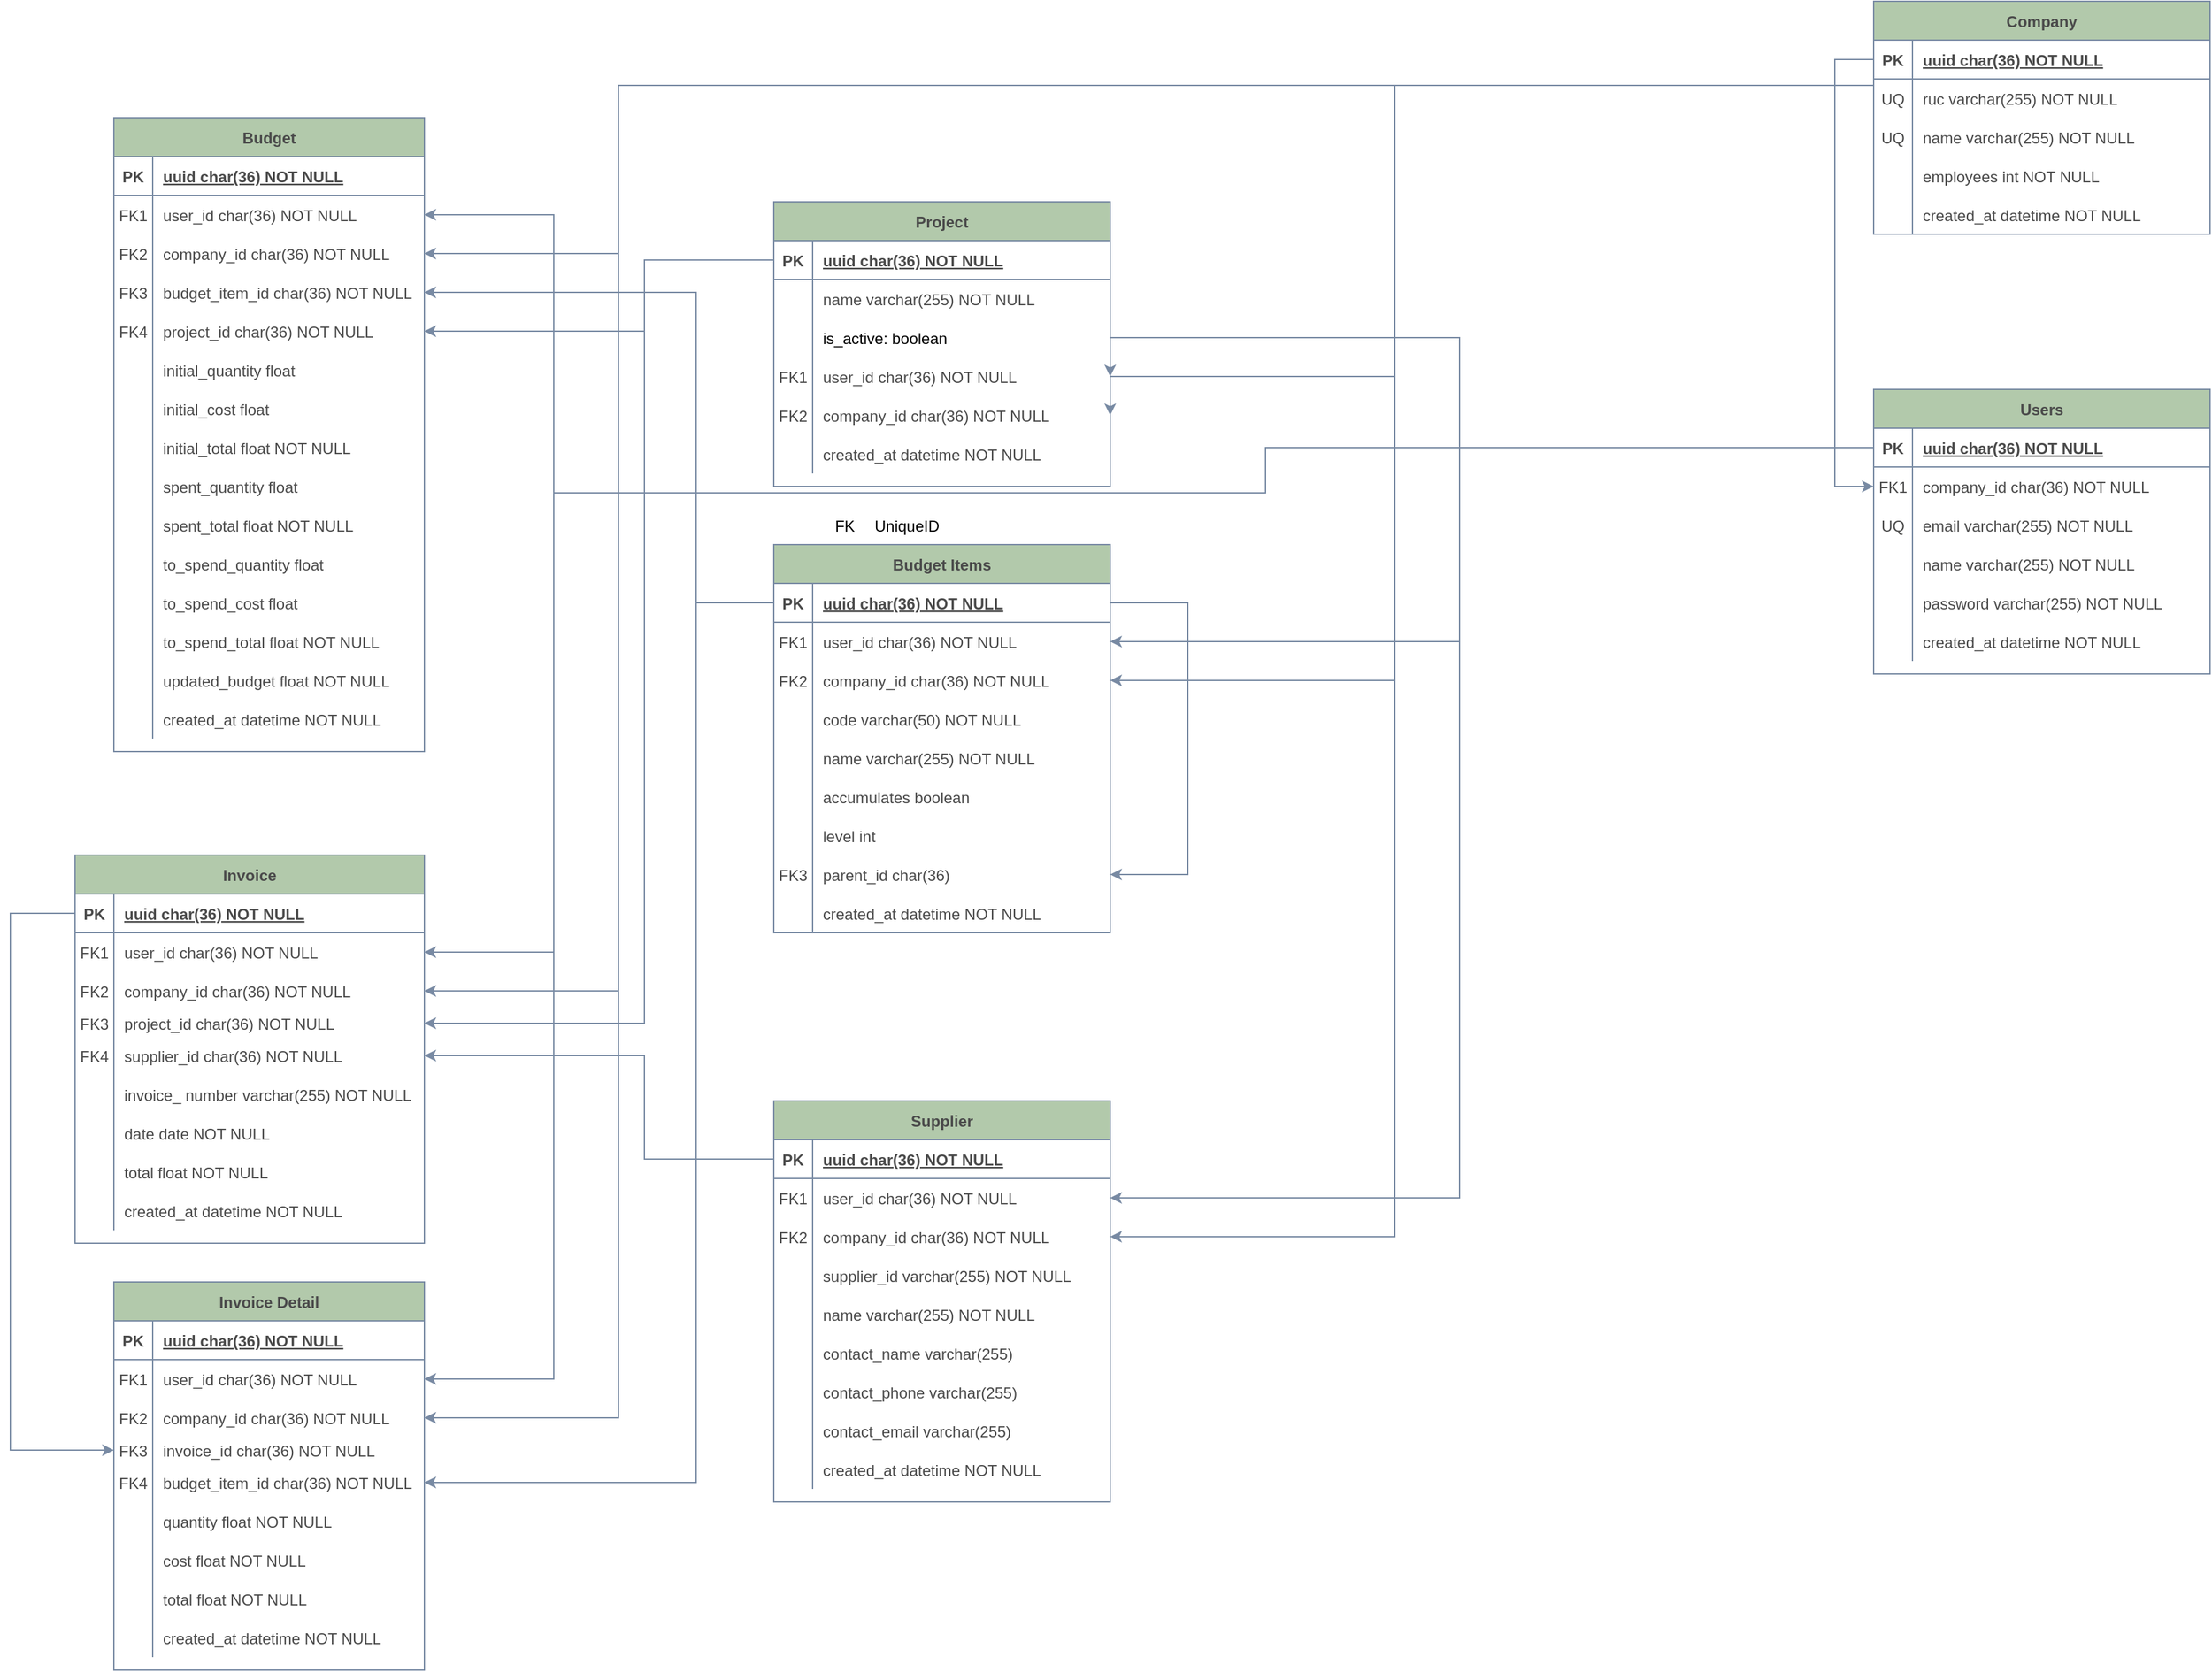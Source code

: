<mxfile>
    <diagram id="R2lEEEUBdFMjLlhIrx00" name="Page-1">
        <mxGraphModel dx="2414" dy="861" grid="1" gridSize="10" guides="1" tooltips="1" connect="1" arrows="1" fold="1" page="1" pageScale="1" pageWidth="1100" pageHeight="850" math="0" shadow="0" extFonts="Permanent Marker^https://fonts.googleapis.com/css?family=Permanent+Marker">
            <root>
                <mxCell id="0"/>
                <mxCell id="1" parent="0"/>
                <mxCell id="hjuueYl1RV4W0OOyHy9B-6" value="Company" style="shape=table;startSize=30;container=1;collapsible=1;childLayout=tableLayout;fixedRows=1;rowLines=0;fontStyle=1;align=center;resizeLast=1;fillColor=#B2C9AB;strokeColor=#788AA3;fontColor=#4A4A4A;rounded=0;" parent="1" vertex="1">
                    <mxGeometry x="570" y="30" width="260" height="180" as="geometry">
                        <mxRectangle x="70" y="115" width="70" height="30" as="alternateBounds"/>
                    </mxGeometry>
                </mxCell>
                <mxCell id="hjuueYl1RV4W0OOyHy9B-7" value="" style="shape=tableRow;horizontal=0;startSize=0;swimlaneHead=0;swimlaneBody=0;fillColor=none;collapsible=0;dropTarget=0;points=[[0,0.5],[1,0.5]];portConstraint=eastwest;top=0;left=0;right=0;bottom=1;strokeColor=#788AA3;fontColor=#4A4A4A;rounded=0;" parent="hjuueYl1RV4W0OOyHy9B-6" vertex="1">
                    <mxGeometry y="30" width="260" height="30" as="geometry"/>
                </mxCell>
                <mxCell id="hjuueYl1RV4W0OOyHy9B-8" value="PK" style="shape=partialRectangle;connectable=0;fillColor=none;top=0;left=0;bottom=0;right=0;fontStyle=1;overflow=hidden;strokeColor=#788AA3;fontColor=#4A4A4A;rounded=0;" parent="hjuueYl1RV4W0OOyHy9B-7" vertex="1">
                    <mxGeometry width="30" height="30" as="geometry">
                        <mxRectangle width="30" height="30" as="alternateBounds"/>
                    </mxGeometry>
                </mxCell>
                <mxCell id="hjuueYl1RV4W0OOyHy9B-9" value="uuid char(36) NOT NULL" style="shape=partialRectangle;connectable=0;fillColor=none;top=0;left=0;bottom=0;right=0;align=left;spacingLeft=6;fontStyle=5;overflow=hidden;strokeColor=#788AA3;fontColor=#4A4A4A;rounded=0;" parent="hjuueYl1RV4W0OOyHy9B-7" vertex="1">
                    <mxGeometry x="30" width="230" height="30" as="geometry">
                        <mxRectangle width="230" height="30" as="alternateBounds"/>
                    </mxGeometry>
                </mxCell>
                <mxCell id="hjuueYl1RV4W0OOyHy9B-10" value="" style="shape=tableRow;horizontal=0;startSize=0;swimlaneHead=0;swimlaneBody=0;fillColor=none;collapsible=0;dropTarget=0;points=[[0,0.5],[1,0.5]];portConstraint=eastwest;top=0;left=0;right=0;bottom=0;strokeColor=#788AA3;fontColor=#4A4A4A;rounded=0;" parent="hjuueYl1RV4W0OOyHy9B-6" vertex="1">
                    <mxGeometry y="60" width="260" height="30" as="geometry"/>
                </mxCell>
                <mxCell id="hjuueYl1RV4W0OOyHy9B-11" value="UQ" style="shape=partialRectangle;connectable=0;fillColor=none;top=0;left=0;bottom=0;right=0;editable=1;overflow=hidden;strokeColor=#788AA3;fontColor=#4A4A4A;rounded=0;" parent="hjuueYl1RV4W0OOyHy9B-10" vertex="1">
                    <mxGeometry width="30" height="30" as="geometry">
                        <mxRectangle width="30" height="30" as="alternateBounds"/>
                    </mxGeometry>
                </mxCell>
                <mxCell id="hjuueYl1RV4W0OOyHy9B-12" value="ruc varchar(255) NOT NULL" style="shape=partialRectangle;connectable=0;fillColor=none;top=0;left=0;bottom=0;right=0;align=left;spacingLeft=6;overflow=hidden;strokeColor=#788AA3;fontColor=#4A4A4A;rounded=0;" parent="hjuueYl1RV4W0OOyHy9B-10" vertex="1">
                    <mxGeometry x="30" width="230" height="30" as="geometry">
                        <mxRectangle width="230" height="30" as="alternateBounds"/>
                    </mxGeometry>
                </mxCell>
                <mxCell id="hjuueYl1RV4W0OOyHy9B-13" value="" style="shape=tableRow;horizontal=0;startSize=0;swimlaneHead=0;swimlaneBody=0;fillColor=none;collapsible=0;dropTarget=0;points=[[0,0.5],[1,0.5]];portConstraint=eastwest;top=0;left=0;right=0;bottom=0;strokeColor=#788AA3;fontColor=#4A4A4A;rounded=0;" parent="hjuueYl1RV4W0OOyHy9B-6" vertex="1">
                    <mxGeometry y="90" width="260" height="30" as="geometry"/>
                </mxCell>
                <mxCell id="hjuueYl1RV4W0OOyHy9B-14" value="UQ" style="shape=partialRectangle;connectable=0;fillColor=none;top=0;left=0;bottom=0;right=0;editable=1;overflow=hidden;strokeColor=#788AA3;fontColor=#4A4A4A;rounded=0;" parent="hjuueYl1RV4W0OOyHy9B-13" vertex="1">
                    <mxGeometry width="30" height="30" as="geometry">
                        <mxRectangle width="30" height="30" as="alternateBounds"/>
                    </mxGeometry>
                </mxCell>
                <mxCell id="hjuueYl1RV4W0OOyHy9B-15" value="name varchar(255) NOT NULL" style="shape=partialRectangle;connectable=0;fillColor=none;top=0;left=0;bottom=0;right=0;align=left;spacingLeft=6;overflow=hidden;strokeColor=#788AA3;fontColor=#4A4A4A;rounded=0;" parent="hjuueYl1RV4W0OOyHy9B-13" vertex="1">
                    <mxGeometry x="30" width="230" height="30" as="geometry">
                        <mxRectangle width="230" height="30" as="alternateBounds"/>
                    </mxGeometry>
                </mxCell>
                <mxCell id="hjuueYl1RV4W0OOyHy9B-19" value="" style="shape=tableRow;horizontal=0;startSize=0;swimlaneHead=0;swimlaneBody=0;fillColor=none;collapsible=0;dropTarget=0;points=[[0,0.5],[1,0.5]];portConstraint=eastwest;top=0;left=0;right=0;bottom=0;strokeColor=#788AA3;fontColor=#4A4A4A;rounded=0;" parent="hjuueYl1RV4W0OOyHy9B-6" vertex="1">
                    <mxGeometry y="120" width="260" height="30" as="geometry"/>
                </mxCell>
                <mxCell id="hjuueYl1RV4W0OOyHy9B-20" value="" style="shape=partialRectangle;connectable=0;fillColor=none;top=0;left=0;bottom=0;right=0;editable=1;overflow=hidden;strokeColor=#788AA3;fontColor=#4A4A4A;rounded=0;" parent="hjuueYl1RV4W0OOyHy9B-19" vertex="1">
                    <mxGeometry width="30" height="30" as="geometry">
                        <mxRectangle width="30" height="30" as="alternateBounds"/>
                    </mxGeometry>
                </mxCell>
                <mxCell id="hjuueYl1RV4W0OOyHy9B-21" value="employees int NOT NULL" style="shape=partialRectangle;connectable=0;fillColor=none;top=0;left=0;bottom=0;right=0;align=left;spacingLeft=6;overflow=hidden;strokeColor=#788AA3;fontColor=#4A4A4A;rounded=0;" parent="hjuueYl1RV4W0OOyHy9B-19" vertex="1">
                    <mxGeometry x="30" width="230" height="30" as="geometry">
                        <mxRectangle width="230" height="30" as="alternateBounds"/>
                    </mxGeometry>
                </mxCell>
                <mxCell id="hjuueYl1RV4W0OOyHy9B-16" value="" style="shape=tableRow;horizontal=0;startSize=0;swimlaneHead=0;swimlaneBody=0;fillColor=none;collapsible=0;dropTarget=0;points=[[0,0.5],[1,0.5]];portConstraint=eastwest;top=0;left=0;right=0;bottom=0;strokeColor=#788AA3;fontColor=#4A4A4A;rounded=0;" parent="hjuueYl1RV4W0OOyHy9B-6" vertex="1">
                    <mxGeometry y="150" width="260" height="30" as="geometry"/>
                </mxCell>
                <mxCell id="hjuueYl1RV4W0OOyHy9B-17" value="" style="shape=partialRectangle;connectable=0;fillColor=none;top=0;left=0;bottom=0;right=0;editable=1;overflow=hidden;strokeColor=#788AA3;fontColor=#4A4A4A;rounded=0;" parent="hjuueYl1RV4W0OOyHy9B-16" vertex="1">
                    <mxGeometry width="30" height="30" as="geometry">
                        <mxRectangle width="30" height="30" as="alternateBounds"/>
                    </mxGeometry>
                </mxCell>
                <mxCell id="hjuueYl1RV4W0OOyHy9B-18" value="created_at datetime NOT NULL" style="shape=partialRectangle;connectable=0;fillColor=none;top=0;left=0;bottom=0;right=0;align=left;spacingLeft=6;overflow=hidden;strokeColor=#788AA3;fontColor=#4A4A4A;rounded=0;" parent="hjuueYl1RV4W0OOyHy9B-16" vertex="1">
                    <mxGeometry x="30" width="230" height="30" as="geometry">
                        <mxRectangle width="230" height="30" as="alternateBounds"/>
                    </mxGeometry>
                </mxCell>
                <mxCell id="hjuueYl1RV4W0OOyHy9B-22" value="Users" style="shape=table;startSize=30;container=1;collapsible=1;childLayout=tableLayout;fixedRows=1;rowLines=0;fontStyle=1;align=center;resizeLast=1;fillColor=#B2C9AB;strokeColor=#788AA3;fontColor=#4A4A4A;rounded=0;" parent="1" vertex="1">
                    <mxGeometry x="570" y="330" width="260" height="220" as="geometry"/>
                </mxCell>
                <mxCell id="hjuueYl1RV4W0OOyHy9B-23" value="" style="shape=tableRow;horizontal=0;startSize=0;swimlaneHead=0;swimlaneBody=0;fillColor=none;collapsible=0;dropTarget=0;points=[[0,0.5],[1,0.5]];portConstraint=eastwest;top=0;left=0;right=0;bottom=1;strokeColor=#788AA3;fontColor=#4A4A4A;rounded=0;" parent="hjuueYl1RV4W0OOyHy9B-22" vertex="1">
                    <mxGeometry y="30" width="260" height="30" as="geometry"/>
                </mxCell>
                <mxCell id="hjuueYl1RV4W0OOyHy9B-24" value="PK" style="shape=partialRectangle;connectable=0;fillColor=none;top=0;left=0;bottom=0;right=0;fontStyle=1;overflow=hidden;strokeColor=#788AA3;fontColor=#4A4A4A;rounded=0;" parent="hjuueYl1RV4W0OOyHy9B-23" vertex="1">
                    <mxGeometry width="30" height="30" as="geometry">
                        <mxRectangle width="30" height="30" as="alternateBounds"/>
                    </mxGeometry>
                </mxCell>
                <mxCell id="hjuueYl1RV4W0OOyHy9B-25" value="uuid char(36) NOT NULL" style="shape=partialRectangle;connectable=0;fillColor=none;top=0;left=0;bottom=0;right=0;align=left;spacingLeft=6;fontStyle=5;overflow=hidden;strokeColor=#788AA3;fontColor=#4A4A4A;rounded=0;" parent="hjuueYl1RV4W0OOyHy9B-23" vertex="1">
                    <mxGeometry x="30" width="230" height="30" as="geometry">
                        <mxRectangle width="230" height="30" as="alternateBounds"/>
                    </mxGeometry>
                </mxCell>
                <mxCell id="hjuueYl1RV4W0OOyHy9B-26" value="" style="shape=tableRow;horizontal=0;startSize=0;swimlaneHead=0;swimlaneBody=0;fillColor=none;collapsible=0;dropTarget=0;points=[[0,0.5],[1,0.5]];portConstraint=eastwest;top=0;left=0;right=0;bottom=0;strokeColor=#788AA3;fontColor=#4A4A4A;rounded=0;" parent="hjuueYl1RV4W0OOyHy9B-22" vertex="1">
                    <mxGeometry y="60" width="260" height="30" as="geometry"/>
                </mxCell>
                <mxCell id="hjuueYl1RV4W0OOyHy9B-27" value="FK1" style="shape=partialRectangle;connectable=0;fillColor=none;top=0;left=0;bottom=0;right=0;editable=1;overflow=hidden;strokeColor=#788AA3;fontColor=#4A4A4A;rounded=0;" parent="hjuueYl1RV4W0OOyHy9B-26" vertex="1">
                    <mxGeometry width="30" height="30" as="geometry">
                        <mxRectangle width="30" height="30" as="alternateBounds"/>
                    </mxGeometry>
                </mxCell>
                <mxCell id="hjuueYl1RV4W0OOyHy9B-28" value="company_id char(36) NOT NULL" style="shape=partialRectangle;connectable=0;fillColor=none;top=0;left=0;bottom=0;right=0;align=left;spacingLeft=6;overflow=hidden;strokeColor=#788AA3;fontColor=#4A4A4A;rounded=0;" parent="hjuueYl1RV4W0OOyHy9B-26" vertex="1">
                    <mxGeometry x="30" width="230" height="30" as="geometry">
                        <mxRectangle width="230" height="30" as="alternateBounds"/>
                    </mxGeometry>
                </mxCell>
                <mxCell id="hjuueYl1RV4W0OOyHy9B-29" value="" style="shape=tableRow;horizontal=0;startSize=0;swimlaneHead=0;swimlaneBody=0;fillColor=none;collapsible=0;dropTarget=0;points=[[0,0.5],[1,0.5]];portConstraint=eastwest;top=0;left=0;right=0;bottom=0;strokeColor=#788AA3;fontColor=#4A4A4A;rounded=0;" parent="hjuueYl1RV4W0OOyHy9B-22" vertex="1">
                    <mxGeometry y="90" width="260" height="30" as="geometry"/>
                </mxCell>
                <mxCell id="hjuueYl1RV4W0OOyHy9B-30" value="UQ" style="shape=partialRectangle;connectable=0;fillColor=none;top=0;left=0;bottom=0;right=0;editable=1;overflow=hidden;strokeColor=#788AA3;fontColor=#4A4A4A;rounded=0;" parent="hjuueYl1RV4W0OOyHy9B-29" vertex="1">
                    <mxGeometry width="30" height="30" as="geometry">
                        <mxRectangle width="30" height="30" as="alternateBounds"/>
                    </mxGeometry>
                </mxCell>
                <mxCell id="hjuueYl1RV4W0OOyHy9B-31" value="email varchar(255) NOT NULL" style="shape=partialRectangle;connectable=0;fillColor=none;top=0;left=0;bottom=0;right=0;align=left;spacingLeft=6;overflow=hidden;strokeColor=#788AA3;fontColor=#4A4A4A;rounded=0;" parent="hjuueYl1RV4W0OOyHy9B-29" vertex="1">
                    <mxGeometry x="30" width="230" height="30" as="geometry">
                        <mxRectangle width="230" height="30" as="alternateBounds"/>
                    </mxGeometry>
                </mxCell>
                <mxCell id="hjuueYl1RV4W0OOyHy9B-32" value="" style="shape=tableRow;horizontal=0;startSize=0;swimlaneHead=0;swimlaneBody=0;fillColor=none;collapsible=0;dropTarget=0;points=[[0,0.5],[1,0.5]];portConstraint=eastwest;top=0;left=0;right=0;bottom=0;strokeColor=#788AA3;fontColor=#4A4A4A;rounded=0;" parent="hjuueYl1RV4W0OOyHy9B-22" vertex="1">
                    <mxGeometry y="120" width="260" height="30" as="geometry"/>
                </mxCell>
                <mxCell id="hjuueYl1RV4W0OOyHy9B-33" value="" style="shape=partialRectangle;connectable=0;fillColor=none;top=0;left=0;bottom=0;right=0;editable=1;overflow=hidden;strokeColor=#788AA3;fontColor=#4A4A4A;rounded=0;" parent="hjuueYl1RV4W0OOyHy9B-32" vertex="1">
                    <mxGeometry width="30" height="30" as="geometry">
                        <mxRectangle width="30" height="30" as="alternateBounds"/>
                    </mxGeometry>
                </mxCell>
                <mxCell id="hjuueYl1RV4W0OOyHy9B-34" value="name varchar(255) NOT NULL" style="shape=partialRectangle;connectable=0;fillColor=none;top=0;left=0;bottom=0;right=0;align=left;spacingLeft=6;overflow=hidden;strokeColor=#788AA3;fontColor=#4A4A4A;rounded=0;" parent="hjuueYl1RV4W0OOyHy9B-32" vertex="1">
                    <mxGeometry x="30" width="230" height="30" as="geometry">
                        <mxRectangle width="230" height="30" as="alternateBounds"/>
                    </mxGeometry>
                </mxCell>
                <mxCell id="hjuueYl1RV4W0OOyHy9B-36" value="" style="shape=tableRow;horizontal=0;startSize=0;swimlaneHead=0;swimlaneBody=0;fillColor=none;collapsible=0;dropTarget=0;points=[[0,0.5],[1,0.5]];portConstraint=eastwest;top=0;left=0;right=0;bottom=0;strokeColor=#788AA3;fontColor=#4A4A4A;rounded=0;" parent="hjuueYl1RV4W0OOyHy9B-22" vertex="1">
                    <mxGeometry y="150" width="260" height="30" as="geometry"/>
                </mxCell>
                <mxCell id="hjuueYl1RV4W0OOyHy9B-37" value="" style="shape=partialRectangle;connectable=0;fillColor=none;top=0;left=0;bottom=0;right=0;editable=1;overflow=hidden;strokeColor=#788AA3;fontColor=#4A4A4A;rounded=0;" parent="hjuueYl1RV4W0OOyHy9B-36" vertex="1">
                    <mxGeometry width="30" height="30" as="geometry">
                        <mxRectangle width="30" height="30" as="alternateBounds"/>
                    </mxGeometry>
                </mxCell>
                <mxCell id="hjuueYl1RV4W0OOyHy9B-38" value="password varchar(255) NOT NULL" style="shape=partialRectangle;connectable=0;fillColor=none;top=0;left=0;bottom=0;right=0;align=left;spacingLeft=6;overflow=hidden;strokeColor=#788AA3;fontColor=#4A4A4A;rounded=0;" parent="hjuueYl1RV4W0OOyHy9B-36" vertex="1">
                    <mxGeometry x="30" width="230" height="30" as="geometry">
                        <mxRectangle width="230" height="30" as="alternateBounds"/>
                    </mxGeometry>
                </mxCell>
                <mxCell id="hjuueYl1RV4W0OOyHy9B-39" value="" style="shape=tableRow;horizontal=0;startSize=0;swimlaneHead=0;swimlaneBody=0;fillColor=none;collapsible=0;dropTarget=0;points=[[0,0.5],[1,0.5]];portConstraint=eastwest;top=0;left=0;right=0;bottom=0;strokeColor=#788AA3;fontColor=#4A4A4A;rounded=0;" parent="hjuueYl1RV4W0OOyHy9B-22" vertex="1">
                    <mxGeometry y="180" width="260" height="30" as="geometry"/>
                </mxCell>
                <mxCell id="hjuueYl1RV4W0OOyHy9B-40" value="" style="shape=partialRectangle;connectable=0;fillColor=none;top=0;left=0;bottom=0;right=0;editable=1;overflow=hidden;strokeColor=#788AA3;fontColor=#4A4A4A;rounded=0;" parent="hjuueYl1RV4W0OOyHy9B-39" vertex="1">
                    <mxGeometry width="30" height="30" as="geometry">
                        <mxRectangle width="30" height="30" as="alternateBounds"/>
                    </mxGeometry>
                </mxCell>
                <mxCell id="hjuueYl1RV4W0OOyHy9B-41" value="created_at datetime NOT NULL" style="shape=partialRectangle;connectable=0;fillColor=none;top=0;left=0;bottom=0;right=0;align=left;spacingLeft=6;overflow=hidden;strokeColor=#788AA3;fontColor=#4A4A4A;rounded=0;" parent="hjuueYl1RV4W0OOyHy9B-39" vertex="1">
                    <mxGeometry x="30" width="230" height="30" as="geometry">
                        <mxRectangle width="230" height="30" as="alternateBounds"/>
                    </mxGeometry>
                </mxCell>
                <mxCell id="hjuueYl1RV4W0OOyHy9B-43" value="Project" style="shape=table;startSize=30;container=1;collapsible=1;childLayout=tableLayout;fixedRows=1;rowLines=0;fontStyle=1;align=center;resizeLast=1;fillColor=#B2C9AB;strokeColor=#788AA3;fontColor=#4A4A4A;rounded=0;" parent="1" vertex="1">
                    <mxGeometry x="-280" y="185" width="260" height="220" as="geometry"/>
                </mxCell>
                <mxCell id="hjuueYl1RV4W0OOyHy9B-44" value="" style="shape=tableRow;horizontal=0;startSize=0;swimlaneHead=0;swimlaneBody=0;fillColor=none;collapsible=0;dropTarget=0;points=[[0,0.5],[1,0.5]];portConstraint=eastwest;top=0;left=0;right=0;bottom=1;strokeColor=#788AA3;fontColor=#4A4A4A;rounded=0;" parent="hjuueYl1RV4W0OOyHy9B-43" vertex="1">
                    <mxGeometry y="30" width="260" height="30" as="geometry"/>
                </mxCell>
                <mxCell id="hjuueYl1RV4W0OOyHy9B-45" value="PK" style="shape=partialRectangle;connectable=0;fillColor=none;top=0;left=0;bottom=0;right=0;fontStyle=1;overflow=hidden;strokeColor=#788AA3;fontColor=#4A4A4A;rounded=0;" parent="hjuueYl1RV4W0OOyHy9B-44" vertex="1">
                    <mxGeometry width="30" height="30" as="geometry">
                        <mxRectangle width="30" height="30" as="alternateBounds"/>
                    </mxGeometry>
                </mxCell>
                <mxCell id="hjuueYl1RV4W0OOyHy9B-46" value="uuid char(36) NOT NULL" style="shape=partialRectangle;connectable=0;fillColor=none;top=0;left=0;bottom=0;right=0;align=left;spacingLeft=6;fontStyle=5;overflow=hidden;strokeColor=#788AA3;fontColor=#4A4A4A;rounded=0;" parent="hjuueYl1RV4W0OOyHy9B-44" vertex="1">
                    <mxGeometry x="30" width="230" height="30" as="geometry">
                        <mxRectangle width="230" height="30" as="alternateBounds"/>
                    </mxGeometry>
                </mxCell>
                <mxCell id="hjuueYl1RV4W0OOyHy9B-47" value="" style="shape=tableRow;horizontal=0;startSize=0;swimlaneHead=0;swimlaneBody=0;fillColor=none;collapsible=0;dropTarget=0;points=[[0,0.5],[1,0.5]];portConstraint=eastwest;top=0;left=0;right=0;bottom=0;strokeColor=#788AA3;fontColor=#4A4A4A;rounded=0;" parent="hjuueYl1RV4W0OOyHy9B-43" vertex="1">
                    <mxGeometry y="60" width="260" height="30" as="geometry"/>
                </mxCell>
                <mxCell id="hjuueYl1RV4W0OOyHy9B-48" value="" style="shape=partialRectangle;connectable=0;fillColor=none;top=0;left=0;bottom=0;right=0;editable=1;overflow=hidden;strokeColor=#788AA3;fontColor=#4A4A4A;rounded=0;" parent="hjuueYl1RV4W0OOyHy9B-47" vertex="1">
                    <mxGeometry width="30" height="30" as="geometry">
                        <mxRectangle width="30" height="30" as="alternateBounds"/>
                    </mxGeometry>
                </mxCell>
                <mxCell id="hjuueYl1RV4W0OOyHy9B-49" value="name varchar(255) NOT NULL" style="shape=partialRectangle;connectable=0;fillColor=none;top=0;left=0;bottom=0;right=0;align=left;spacingLeft=6;overflow=hidden;strokeColor=#788AA3;fontColor=#4A4A4A;rounded=0;" parent="hjuueYl1RV4W0OOyHy9B-47" vertex="1">
                    <mxGeometry x="30" width="230" height="30" as="geometry">
                        <mxRectangle width="230" height="30" as="alternateBounds"/>
                    </mxGeometry>
                </mxCell>
                <mxCell id="8" value="" style="shape=partialRectangle;collapsible=0;dropTarget=0;pointerEvents=0;fillColor=none;top=0;left=0;bottom=0;right=0;points=[[0,0.5],[1,0.5]];portConstraint=eastwest;" parent="hjuueYl1RV4W0OOyHy9B-43" vertex="1">
                    <mxGeometry y="90" width="260" height="30" as="geometry"/>
                </mxCell>
                <mxCell id="9" value="" style="shape=partialRectangle;connectable=0;fillColor=none;top=0;left=0;bottom=0;right=0;editable=1;overflow=hidden;" parent="8" vertex="1">
                    <mxGeometry width="30" height="30" as="geometry">
                        <mxRectangle width="30" height="30" as="alternateBounds"/>
                    </mxGeometry>
                </mxCell>
                <mxCell id="10" value="is_active: boolean" style="shape=partialRectangle;connectable=0;fillColor=none;top=0;left=0;bottom=0;right=0;align=left;spacingLeft=6;overflow=hidden;" parent="8" vertex="1">
                    <mxGeometry x="30" width="230" height="30" as="geometry">
                        <mxRectangle width="230" height="30" as="alternateBounds"/>
                    </mxGeometry>
                </mxCell>
                <mxCell id="hjuueYl1RV4W0OOyHy9B-50" value="" style="shape=tableRow;horizontal=0;startSize=0;swimlaneHead=0;swimlaneBody=0;fillColor=none;collapsible=0;dropTarget=0;points=[[0,0.5],[1,0.5]];portConstraint=eastwest;top=0;left=0;right=0;bottom=0;strokeColor=#788AA3;fontColor=#4A4A4A;rounded=0;" parent="hjuueYl1RV4W0OOyHy9B-43" vertex="1">
                    <mxGeometry y="120" width="260" height="30" as="geometry"/>
                </mxCell>
                <mxCell id="hjuueYl1RV4W0OOyHy9B-51" value="FK1" style="shape=partialRectangle;connectable=0;fillColor=none;top=0;left=0;bottom=0;right=0;editable=1;overflow=hidden;strokeColor=#788AA3;fontColor=#4A4A4A;rounded=0;" parent="hjuueYl1RV4W0OOyHy9B-50" vertex="1">
                    <mxGeometry width="30" height="30" as="geometry">
                        <mxRectangle width="30" height="30" as="alternateBounds"/>
                    </mxGeometry>
                </mxCell>
                <mxCell id="hjuueYl1RV4W0OOyHy9B-52" value="user_id char(36) NOT NULL" style="shape=partialRectangle;connectable=0;fillColor=none;top=0;left=0;bottom=0;right=0;align=left;spacingLeft=6;overflow=hidden;strokeColor=#788AA3;fontColor=#4A4A4A;rounded=0;" parent="hjuueYl1RV4W0OOyHy9B-50" vertex="1">
                    <mxGeometry x="30" width="230" height="30" as="geometry">
                        <mxRectangle width="230" height="30" as="alternateBounds"/>
                    </mxGeometry>
                </mxCell>
                <mxCell id="hjuueYl1RV4W0OOyHy9B-104" value="" style="shape=tableRow;horizontal=0;startSize=0;swimlaneHead=0;swimlaneBody=0;fillColor=none;collapsible=0;dropTarget=0;points=[[0,0.5],[1,0.5]];portConstraint=eastwest;top=0;left=0;right=0;bottom=0;strokeColor=#788AA3;fontColor=#4A4A4A;rounded=0;" parent="hjuueYl1RV4W0OOyHy9B-43" vertex="1">
                    <mxGeometry y="150" width="260" height="30" as="geometry"/>
                </mxCell>
                <mxCell id="hjuueYl1RV4W0OOyHy9B-105" value="FK2" style="shape=partialRectangle;connectable=0;fillColor=none;top=0;left=0;bottom=0;right=0;editable=1;overflow=hidden;strokeColor=#788AA3;fontColor=#4A4A4A;rounded=0;" parent="hjuueYl1RV4W0OOyHy9B-104" vertex="1">
                    <mxGeometry width="30" height="30" as="geometry">
                        <mxRectangle width="30" height="30" as="alternateBounds"/>
                    </mxGeometry>
                </mxCell>
                <mxCell id="hjuueYl1RV4W0OOyHy9B-106" value="company_id char(36) NOT NULL" style="shape=partialRectangle;connectable=0;fillColor=none;top=0;left=0;bottom=0;right=0;align=left;spacingLeft=6;overflow=hidden;strokeColor=#788AA3;fontColor=#4A4A4A;rounded=0;" parent="hjuueYl1RV4W0OOyHy9B-104" vertex="1">
                    <mxGeometry x="30" width="230" height="30" as="geometry">
                        <mxRectangle width="230" height="30" as="alternateBounds"/>
                    </mxGeometry>
                </mxCell>
                <mxCell id="hjuueYl1RV4W0OOyHy9B-53" value="" style="shape=tableRow;horizontal=0;startSize=0;swimlaneHead=0;swimlaneBody=0;fillColor=none;collapsible=0;dropTarget=0;points=[[0,0.5],[1,0.5]];portConstraint=eastwest;top=0;left=0;right=0;bottom=0;strokeColor=#788AA3;fontColor=#4A4A4A;rounded=0;" parent="hjuueYl1RV4W0OOyHy9B-43" vertex="1">
                    <mxGeometry y="180" width="260" height="30" as="geometry"/>
                </mxCell>
                <mxCell id="hjuueYl1RV4W0OOyHy9B-54" value="" style="shape=partialRectangle;connectable=0;fillColor=none;top=0;left=0;bottom=0;right=0;editable=1;overflow=hidden;strokeColor=#788AA3;fontColor=#4A4A4A;rounded=0;" parent="hjuueYl1RV4W0OOyHy9B-53" vertex="1">
                    <mxGeometry width="30" height="30" as="geometry">
                        <mxRectangle width="30" height="30" as="alternateBounds"/>
                    </mxGeometry>
                </mxCell>
                <mxCell id="hjuueYl1RV4W0OOyHy9B-55" value="created_at datetime NOT NULL" style="shape=partialRectangle;connectable=0;fillColor=none;top=0;left=0;bottom=0;right=0;align=left;spacingLeft=6;overflow=hidden;strokeColor=#788AA3;fontColor=#4A4A4A;rounded=0;" parent="hjuueYl1RV4W0OOyHy9B-53" vertex="1">
                    <mxGeometry x="30" width="230" height="30" as="geometry">
                        <mxRectangle width="230" height="30" as="alternateBounds"/>
                    </mxGeometry>
                </mxCell>
                <mxCell id="hjuueYl1RV4W0OOyHy9B-64" value="Supplier" style="shape=table;startSize=30;container=1;collapsible=1;childLayout=tableLayout;fixedRows=1;rowLines=0;fontStyle=1;align=center;resizeLast=1;fillColor=#B2C9AB;strokeColor=#788AA3;fontColor=#4A4A4A;rounded=0;" parent="1" vertex="1">
                    <mxGeometry x="-280" y="880" width="260" height="310" as="geometry"/>
                </mxCell>
                <mxCell id="hjuueYl1RV4W0OOyHy9B-65" value="" style="shape=tableRow;horizontal=0;startSize=0;swimlaneHead=0;swimlaneBody=0;fillColor=none;collapsible=0;dropTarget=0;points=[[0,0.5],[1,0.5]];portConstraint=eastwest;top=0;left=0;right=0;bottom=1;strokeColor=#788AA3;fontColor=#4A4A4A;rounded=0;" parent="hjuueYl1RV4W0OOyHy9B-64" vertex="1">
                    <mxGeometry y="30" width="260" height="30" as="geometry"/>
                </mxCell>
                <mxCell id="hjuueYl1RV4W0OOyHy9B-66" value="PK" style="shape=partialRectangle;connectable=0;fillColor=none;top=0;left=0;bottom=0;right=0;fontStyle=1;overflow=hidden;strokeColor=#788AA3;fontColor=#4A4A4A;rounded=0;" parent="hjuueYl1RV4W0OOyHy9B-65" vertex="1">
                    <mxGeometry width="30" height="30" as="geometry">
                        <mxRectangle width="30" height="30" as="alternateBounds"/>
                    </mxGeometry>
                </mxCell>
                <mxCell id="hjuueYl1RV4W0OOyHy9B-67" value="uuid char(36) NOT NULL" style="shape=partialRectangle;connectable=0;fillColor=none;top=0;left=0;bottom=0;right=0;align=left;spacingLeft=6;fontStyle=5;overflow=hidden;strokeColor=#788AA3;fontColor=#4A4A4A;rounded=0;" parent="hjuueYl1RV4W0OOyHy9B-65" vertex="1">
                    <mxGeometry x="30" width="230" height="30" as="geometry">
                        <mxRectangle width="230" height="30" as="alternateBounds"/>
                    </mxGeometry>
                </mxCell>
                <mxCell id="hjuueYl1RV4W0OOyHy9B-71" value="" style="shape=tableRow;horizontal=0;startSize=0;swimlaneHead=0;swimlaneBody=0;fillColor=none;collapsible=0;dropTarget=0;points=[[0,0.5],[1,0.5]];portConstraint=eastwest;top=0;left=0;right=0;bottom=0;strokeColor=#788AA3;fontColor=#4A4A4A;rounded=0;" parent="hjuueYl1RV4W0OOyHy9B-64" vertex="1">
                    <mxGeometry y="60" width="260" height="30" as="geometry"/>
                </mxCell>
                <mxCell id="hjuueYl1RV4W0OOyHy9B-72" value="FK1" style="shape=partialRectangle;connectable=0;fillColor=none;top=0;left=0;bottom=0;right=0;editable=1;overflow=hidden;strokeColor=#788AA3;fontColor=#4A4A4A;rounded=0;" parent="hjuueYl1RV4W0OOyHy9B-71" vertex="1">
                    <mxGeometry width="30" height="30" as="geometry">
                        <mxRectangle width="30" height="30" as="alternateBounds"/>
                    </mxGeometry>
                </mxCell>
                <mxCell id="hjuueYl1RV4W0OOyHy9B-73" value="user_id char(36) NOT NULL" style="shape=partialRectangle;connectable=0;fillColor=none;top=0;left=0;bottom=0;right=0;align=left;spacingLeft=6;overflow=hidden;strokeColor=#788AA3;fontColor=#4A4A4A;rounded=0;" parent="hjuueYl1RV4W0OOyHy9B-71" vertex="1">
                    <mxGeometry x="30" width="230" height="30" as="geometry">
                        <mxRectangle width="230" height="30" as="alternateBounds"/>
                    </mxGeometry>
                </mxCell>
                <mxCell id="hjuueYl1RV4W0OOyHy9B-74" value="" style="shape=tableRow;horizontal=0;startSize=0;swimlaneHead=0;swimlaneBody=0;fillColor=none;collapsible=0;dropTarget=0;points=[[0,0.5],[1,0.5]];portConstraint=eastwest;top=0;left=0;right=0;bottom=0;strokeColor=#788AA3;fontColor=#4A4A4A;rounded=0;" parent="hjuueYl1RV4W0OOyHy9B-64" vertex="1">
                    <mxGeometry y="90" width="260" height="30" as="geometry"/>
                </mxCell>
                <mxCell id="hjuueYl1RV4W0OOyHy9B-75" value="FK2" style="shape=partialRectangle;connectable=0;fillColor=none;top=0;left=0;bottom=0;right=0;editable=1;overflow=hidden;strokeColor=#788AA3;fontColor=#4A4A4A;rounded=0;" parent="hjuueYl1RV4W0OOyHy9B-74" vertex="1">
                    <mxGeometry width="30" height="30" as="geometry">
                        <mxRectangle width="30" height="30" as="alternateBounds"/>
                    </mxGeometry>
                </mxCell>
                <mxCell id="hjuueYl1RV4W0OOyHy9B-76" value="company_id char(36) NOT NULL" style="shape=partialRectangle;connectable=0;fillColor=none;top=0;left=0;bottom=0;right=0;align=left;spacingLeft=6;overflow=hidden;strokeColor=#788AA3;fontColor=#4A4A4A;rounded=0;" parent="hjuueYl1RV4W0OOyHy9B-74" vertex="1">
                    <mxGeometry x="30" width="230" height="30" as="geometry">
                        <mxRectangle width="230" height="30" as="alternateBounds"/>
                    </mxGeometry>
                </mxCell>
                <mxCell id="Qb_oVECMcXUFX3jzdn2a-2" value="" style="shape=tableRow;horizontal=0;startSize=0;swimlaneHead=0;swimlaneBody=0;fillColor=none;collapsible=0;dropTarget=0;points=[[0,0.5],[1,0.5]];portConstraint=eastwest;top=0;left=0;right=0;bottom=0;fontColor=#4A4A4A;" parent="hjuueYl1RV4W0OOyHy9B-64" vertex="1">
                    <mxGeometry y="120" width="260" height="30" as="geometry"/>
                </mxCell>
                <mxCell id="Qb_oVECMcXUFX3jzdn2a-3" value="" style="shape=partialRectangle;connectable=0;fillColor=none;top=0;left=0;bottom=0;right=0;editable=1;overflow=hidden;fontColor=#4A4A4A;" parent="Qb_oVECMcXUFX3jzdn2a-2" vertex="1">
                    <mxGeometry width="30" height="30" as="geometry">
                        <mxRectangle width="30" height="30" as="alternateBounds"/>
                    </mxGeometry>
                </mxCell>
                <mxCell id="Qb_oVECMcXUFX3jzdn2a-4" value="supplier_id varchar(255) NOT NULL" style="shape=partialRectangle;connectable=0;fillColor=none;top=0;left=0;bottom=0;right=0;align=left;spacingLeft=6;overflow=hidden;fontColor=#4A4A4A;" parent="Qb_oVECMcXUFX3jzdn2a-2" vertex="1">
                    <mxGeometry x="30" width="230" height="30" as="geometry">
                        <mxRectangle width="230" height="30" as="alternateBounds"/>
                    </mxGeometry>
                </mxCell>
                <mxCell id="hjuueYl1RV4W0OOyHy9B-122" value="" style="shape=tableRow;horizontal=0;startSize=0;swimlaneHead=0;swimlaneBody=0;fillColor=none;collapsible=0;dropTarget=0;points=[[0,0.5],[1,0.5]];portConstraint=eastwest;top=0;left=0;right=0;bottom=0;strokeColor=#788AA3;fontColor=#4A4A4A;rounded=0;" parent="hjuueYl1RV4W0OOyHy9B-64" vertex="1">
                    <mxGeometry y="150" width="260" height="30" as="geometry"/>
                </mxCell>
                <mxCell id="hjuueYl1RV4W0OOyHy9B-123" value="" style="shape=partialRectangle;connectable=0;fillColor=none;top=0;left=0;bottom=0;right=0;editable=1;overflow=hidden;strokeColor=#788AA3;fontColor=#4A4A4A;rounded=0;" parent="hjuueYl1RV4W0OOyHy9B-122" vertex="1">
                    <mxGeometry width="30" height="30" as="geometry">
                        <mxRectangle width="30" height="30" as="alternateBounds"/>
                    </mxGeometry>
                </mxCell>
                <mxCell id="hjuueYl1RV4W0OOyHy9B-124" value="name varchar(255) NOT NULL" style="shape=partialRectangle;connectable=0;fillColor=none;top=0;left=0;bottom=0;right=0;align=left;spacingLeft=6;overflow=hidden;strokeColor=#788AA3;fontColor=#4A4A4A;rounded=0;" parent="hjuueYl1RV4W0OOyHy9B-122" vertex="1">
                    <mxGeometry x="30" width="230" height="30" as="geometry">
                        <mxRectangle width="230" height="30" as="alternateBounds"/>
                    </mxGeometry>
                </mxCell>
                <mxCell id="hjuueYl1RV4W0OOyHy9B-125" value="" style="shape=tableRow;horizontal=0;startSize=0;swimlaneHead=0;swimlaneBody=0;fillColor=none;collapsible=0;dropTarget=0;points=[[0,0.5],[1,0.5]];portConstraint=eastwest;top=0;left=0;right=0;bottom=0;strokeColor=#788AA3;fontColor=#4A4A4A;rounded=0;" parent="hjuueYl1RV4W0OOyHy9B-64" vertex="1">
                    <mxGeometry y="180" width="260" height="30" as="geometry"/>
                </mxCell>
                <mxCell id="hjuueYl1RV4W0OOyHy9B-126" value="" style="shape=partialRectangle;connectable=0;fillColor=none;top=0;left=0;bottom=0;right=0;editable=1;overflow=hidden;strokeColor=#788AA3;fontColor=#4A4A4A;rounded=0;" parent="hjuueYl1RV4W0OOyHy9B-125" vertex="1">
                    <mxGeometry width="30" height="30" as="geometry">
                        <mxRectangle width="30" height="30" as="alternateBounds"/>
                    </mxGeometry>
                </mxCell>
                <mxCell id="hjuueYl1RV4W0OOyHy9B-127" value="contact_name varchar(255)" style="shape=partialRectangle;connectable=0;fillColor=none;top=0;left=0;bottom=0;right=0;align=left;spacingLeft=6;overflow=hidden;strokeColor=#788AA3;fontColor=#4A4A4A;rounded=0;" parent="hjuueYl1RV4W0OOyHy9B-125" vertex="1">
                    <mxGeometry x="30" width="230" height="30" as="geometry">
                        <mxRectangle width="230" height="30" as="alternateBounds"/>
                    </mxGeometry>
                </mxCell>
                <mxCell id="hjuueYl1RV4W0OOyHy9B-128" value="" style="shape=tableRow;horizontal=0;startSize=0;swimlaneHead=0;swimlaneBody=0;fillColor=none;collapsible=0;dropTarget=0;points=[[0,0.5],[1,0.5]];portConstraint=eastwest;top=0;left=0;right=0;bottom=0;strokeColor=#788AA3;fontColor=#4A4A4A;rounded=0;" parent="hjuueYl1RV4W0OOyHy9B-64" vertex="1">
                    <mxGeometry y="210" width="260" height="30" as="geometry"/>
                </mxCell>
                <mxCell id="hjuueYl1RV4W0OOyHy9B-129" value="" style="shape=partialRectangle;connectable=0;fillColor=none;top=0;left=0;bottom=0;right=0;editable=1;overflow=hidden;strokeColor=#788AA3;fontColor=#4A4A4A;rounded=0;" parent="hjuueYl1RV4W0OOyHy9B-128" vertex="1">
                    <mxGeometry width="30" height="30" as="geometry">
                        <mxRectangle width="30" height="30" as="alternateBounds"/>
                    </mxGeometry>
                </mxCell>
                <mxCell id="hjuueYl1RV4W0OOyHy9B-130" value="contact_phone varchar(255)" style="shape=partialRectangle;connectable=0;fillColor=none;top=0;left=0;bottom=0;right=0;align=left;spacingLeft=6;overflow=hidden;strokeColor=#788AA3;fontColor=#4A4A4A;rounded=0;" parent="hjuueYl1RV4W0OOyHy9B-128" vertex="1">
                    <mxGeometry x="30" width="230" height="30" as="geometry">
                        <mxRectangle width="230" height="30" as="alternateBounds"/>
                    </mxGeometry>
                </mxCell>
                <mxCell id="hjuueYl1RV4W0OOyHy9B-131" value="" style="shape=tableRow;horizontal=0;startSize=0;swimlaneHead=0;swimlaneBody=0;fillColor=none;collapsible=0;dropTarget=0;points=[[0,0.5],[1,0.5]];portConstraint=eastwest;top=0;left=0;right=0;bottom=0;strokeColor=#788AA3;fontColor=#4A4A4A;rounded=0;" parent="hjuueYl1RV4W0OOyHy9B-64" vertex="1">
                    <mxGeometry y="240" width="260" height="30" as="geometry"/>
                </mxCell>
                <mxCell id="hjuueYl1RV4W0OOyHy9B-132" value="" style="shape=partialRectangle;connectable=0;fillColor=none;top=0;left=0;bottom=0;right=0;editable=1;overflow=hidden;strokeColor=#788AA3;fontColor=#4A4A4A;rounded=0;" parent="hjuueYl1RV4W0OOyHy9B-131" vertex="1">
                    <mxGeometry width="30" height="30" as="geometry">
                        <mxRectangle width="30" height="30" as="alternateBounds"/>
                    </mxGeometry>
                </mxCell>
                <mxCell id="hjuueYl1RV4W0OOyHy9B-133" value="contact_email varchar(255)" style="shape=partialRectangle;connectable=0;fillColor=none;top=0;left=0;bottom=0;right=0;align=left;spacingLeft=6;overflow=hidden;strokeColor=#788AA3;fontColor=#4A4A4A;rounded=0;" parent="hjuueYl1RV4W0OOyHy9B-131" vertex="1">
                    <mxGeometry x="30" width="230" height="30" as="geometry">
                        <mxRectangle width="230" height="30" as="alternateBounds"/>
                    </mxGeometry>
                </mxCell>
                <mxCell id="hjuueYl1RV4W0OOyHy9B-135" value="" style="shape=tableRow;horizontal=0;startSize=0;swimlaneHead=0;swimlaneBody=0;fillColor=none;collapsible=0;dropTarget=0;points=[[0,0.5],[1,0.5]];portConstraint=eastwest;top=0;left=0;right=0;bottom=0;strokeColor=#788AA3;fontColor=#4A4A4A;rounded=0;" parent="hjuueYl1RV4W0OOyHy9B-64" vertex="1">
                    <mxGeometry y="270" width="260" height="30" as="geometry"/>
                </mxCell>
                <mxCell id="hjuueYl1RV4W0OOyHy9B-136" value="" style="shape=partialRectangle;connectable=0;fillColor=none;top=0;left=0;bottom=0;right=0;editable=1;overflow=hidden;strokeColor=#788AA3;fontColor=#4A4A4A;rounded=0;" parent="hjuueYl1RV4W0OOyHy9B-135" vertex="1">
                    <mxGeometry width="30" height="30" as="geometry">
                        <mxRectangle width="30" height="30" as="alternateBounds"/>
                    </mxGeometry>
                </mxCell>
                <mxCell id="hjuueYl1RV4W0OOyHy9B-137" value="created_at datetime NOT NULL" style="shape=partialRectangle;connectable=0;fillColor=none;top=0;left=0;bottom=0;right=0;align=left;spacingLeft=6;overflow=hidden;strokeColor=#788AA3;fontColor=#4A4A4A;rounded=0;" parent="hjuueYl1RV4W0OOyHy9B-135" vertex="1">
                    <mxGeometry x="30" width="230" height="30" as="geometry">
                        <mxRectangle width="230" height="30" as="alternateBounds"/>
                    </mxGeometry>
                </mxCell>
                <mxCell id="hjuueYl1RV4W0OOyHy9B-138" value="Budget Items" style="shape=table;startSize=30;container=1;collapsible=1;childLayout=tableLayout;fixedRows=1;rowLines=0;fontStyle=1;align=center;resizeLast=1;fillColor=#B2C9AB;strokeColor=#788AA3;fontColor=#4A4A4A;rounded=0;" parent="1" vertex="1">
                    <mxGeometry x="-280" y="450" width="260" height="300" as="geometry"/>
                </mxCell>
                <mxCell id="hjuueYl1RV4W0OOyHy9B-181" style="edgeStyle=orthogonalEdgeStyle;rounded=0;orthogonalLoop=1;jettySize=auto;html=1;exitX=1;exitY=0.5;exitDx=0;exitDy=0;entryX=1;entryY=0.5;entryDx=0;entryDy=0;strokeColor=#788AA3;fontColor=#4A4A4A;" parent="hjuueYl1RV4W0OOyHy9B-138" source="hjuueYl1RV4W0OOyHy9B-139" target="hjuueYl1RV4W0OOyHy9B-163" edge="1">
                    <mxGeometry relative="1" as="geometry">
                        <Array as="points">
                            <mxPoint x="320" y="45"/>
                            <mxPoint x="320" y="255"/>
                        </Array>
                    </mxGeometry>
                </mxCell>
                <mxCell id="hjuueYl1RV4W0OOyHy9B-139" value="" style="shape=tableRow;horizontal=0;startSize=0;swimlaneHead=0;swimlaneBody=0;fillColor=none;collapsible=0;dropTarget=0;points=[[0,0.5],[1,0.5]];portConstraint=eastwest;top=0;left=0;right=0;bottom=1;strokeColor=#788AA3;fontColor=#4A4A4A;rounded=0;" parent="hjuueYl1RV4W0OOyHy9B-138" vertex="1">
                    <mxGeometry y="30" width="260" height="30" as="geometry"/>
                </mxCell>
                <mxCell id="hjuueYl1RV4W0OOyHy9B-140" value="PK" style="shape=partialRectangle;connectable=0;fillColor=none;top=0;left=0;bottom=0;right=0;fontStyle=1;overflow=hidden;strokeColor=#788AA3;fontColor=#4A4A4A;rounded=0;" parent="hjuueYl1RV4W0OOyHy9B-139" vertex="1">
                    <mxGeometry width="30" height="30" as="geometry">
                        <mxRectangle width="30" height="30" as="alternateBounds"/>
                    </mxGeometry>
                </mxCell>
                <mxCell id="hjuueYl1RV4W0OOyHy9B-141" value="uuid char(36) NOT NULL" style="shape=partialRectangle;connectable=0;fillColor=none;top=0;left=0;bottom=0;right=0;align=left;spacingLeft=6;fontStyle=5;overflow=hidden;strokeColor=#788AA3;fontColor=#4A4A4A;rounded=0;" parent="hjuueYl1RV4W0OOyHy9B-139" vertex="1">
                    <mxGeometry x="30" width="230" height="30" as="geometry">
                        <mxRectangle width="230" height="30" as="alternateBounds"/>
                    </mxGeometry>
                </mxCell>
                <mxCell id="hjuueYl1RV4W0OOyHy9B-142" value="" style="shape=tableRow;horizontal=0;startSize=0;swimlaneHead=0;swimlaneBody=0;fillColor=none;collapsible=0;dropTarget=0;points=[[0,0.5],[1,0.5]];portConstraint=eastwest;top=0;left=0;right=0;bottom=0;strokeColor=#788AA3;fontColor=#4A4A4A;rounded=0;" parent="hjuueYl1RV4W0OOyHy9B-138" vertex="1">
                    <mxGeometry y="60" width="260" height="30" as="geometry"/>
                </mxCell>
                <mxCell id="hjuueYl1RV4W0OOyHy9B-143" value="FK1" style="shape=partialRectangle;connectable=0;fillColor=none;top=0;left=0;bottom=0;right=0;editable=1;overflow=hidden;strokeColor=#788AA3;fontColor=#4A4A4A;rounded=0;" parent="hjuueYl1RV4W0OOyHy9B-142" vertex="1">
                    <mxGeometry width="30" height="30" as="geometry">
                        <mxRectangle width="30" height="30" as="alternateBounds"/>
                    </mxGeometry>
                </mxCell>
                <mxCell id="hjuueYl1RV4W0OOyHy9B-144" value="user_id char(36) NOT NULL" style="shape=partialRectangle;connectable=0;fillColor=none;top=0;left=0;bottom=0;right=0;align=left;spacingLeft=6;overflow=hidden;strokeColor=#788AA3;fontColor=#4A4A4A;rounded=0;" parent="hjuueYl1RV4W0OOyHy9B-142" vertex="1">
                    <mxGeometry x="30" width="230" height="30" as="geometry">
                        <mxRectangle width="230" height="30" as="alternateBounds"/>
                    </mxGeometry>
                </mxCell>
                <mxCell id="hjuueYl1RV4W0OOyHy9B-145" value="" style="shape=tableRow;horizontal=0;startSize=0;swimlaneHead=0;swimlaneBody=0;fillColor=none;collapsible=0;dropTarget=0;points=[[0,0.5],[1,0.5]];portConstraint=eastwest;top=0;left=0;right=0;bottom=0;strokeColor=#788AA3;fontColor=#4A4A4A;rounded=0;" parent="hjuueYl1RV4W0OOyHy9B-138" vertex="1">
                    <mxGeometry y="90" width="260" height="30" as="geometry"/>
                </mxCell>
                <mxCell id="hjuueYl1RV4W0OOyHy9B-146" value="FK2" style="shape=partialRectangle;connectable=0;fillColor=none;top=0;left=0;bottom=0;right=0;editable=1;overflow=hidden;strokeColor=#788AA3;fontColor=#4A4A4A;rounded=0;" parent="hjuueYl1RV4W0OOyHy9B-145" vertex="1">
                    <mxGeometry width="30" height="30" as="geometry">
                        <mxRectangle width="30" height="30" as="alternateBounds"/>
                    </mxGeometry>
                </mxCell>
                <mxCell id="hjuueYl1RV4W0OOyHy9B-147" value="company_id char(36) NOT NULL" style="shape=partialRectangle;connectable=0;fillColor=none;top=0;left=0;bottom=0;right=0;align=left;spacingLeft=6;overflow=hidden;strokeColor=#788AA3;fontColor=#4A4A4A;rounded=0;" parent="hjuueYl1RV4W0OOyHy9B-145" vertex="1">
                    <mxGeometry x="30" width="230" height="30" as="geometry">
                        <mxRectangle width="230" height="30" as="alternateBounds"/>
                    </mxGeometry>
                </mxCell>
                <mxCell id="hjuueYl1RV4W0OOyHy9B-148" value="" style="shape=tableRow;horizontal=0;startSize=0;swimlaneHead=0;swimlaneBody=0;fillColor=none;collapsible=0;dropTarget=0;points=[[0,0.5],[1,0.5]];portConstraint=eastwest;top=0;left=0;right=0;bottom=0;strokeColor=#788AA3;fontColor=#4A4A4A;rounded=0;" parent="hjuueYl1RV4W0OOyHy9B-138" vertex="1">
                    <mxGeometry y="120" width="260" height="30" as="geometry"/>
                </mxCell>
                <mxCell id="hjuueYl1RV4W0OOyHy9B-149" value="" style="shape=partialRectangle;connectable=0;fillColor=none;top=0;left=0;bottom=0;right=0;editable=1;overflow=hidden;strokeColor=#788AA3;fontColor=#4A4A4A;rounded=0;" parent="hjuueYl1RV4W0OOyHy9B-148" vertex="1">
                    <mxGeometry width="30" height="30" as="geometry">
                        <mxRectangle width="30" height="30" as="alternateBounds"/>
                    </mxGeometry>
                </mxCell>
                <mxCell id="hjuueYl1RV4W0OOyHy9B-150" value="code varchar(50) NOT NULL" style="shape=partialRectangle;connectable=0;fillColor=none;top=0;left=0;bottom=0;right=0;align=left;spacingLeft=6;overflow=hidden;strokeColor=#788AA3;fontColor=#4A4A4A;rounded=0;" parent="hjuueYl1RV4W0OOyHy9B-148" vertex="1">
                    <mxGeometry x="30" width="230" height="30" as="geometry">
                        <mxRectangle width="230" height="30" as="alternateBounds"/>
                    </mxGeometry>
                </mxCell>
                <mxCell id="hjuueYl1RV4W0OOyHy9B-153" value="" style="shape=tableRow;horizontal=0;startSize=0;swimlaneHead=0;swimlaneBody=0;fillColor=none;collapsible=0;dropTarget=0;points=[[0,0.5],[1,0.5]];portConstraint=eastwest;top=0;left=0;right=0;bottom=0;strokeColor=#788AA3;fontColor=#4A4A4A;rounded=0;" parent="hjuueYl1RV4W0OOyHy9B-138" vertex="1">
                    <mxGeometry y="150" width="260" height="30" as="geometry"/>
                </mxCell>
                <mxCell id="hjuueYl1RV4W0OOyHy9B-154" value="" style="shape=partialRectangle;connectable=0;fillColor=none;top=0;left=0;bottom=0;right=0;editable=1;overflow=hidden;strokeColor=#788AA3;fontColor=#4A4A4A;rounded=0;" parent="hjuueYl1RV4W0OOyHy9B-153" vertex="1">
                    <mxGeometry width="30" height="30" as="geometry">
                        <mxRectangle width="30" height="30" as="alternateBounds"/>
                    </mxGeometry>
                </mxCell>
                <mxCell id="hjuueYl1RV4W0OOyHy9B-155" value="name varchar(255) NOT NULL" style="shape=partialRectangle;connectable=0;fillColor=none;top=0;left=0;bottom=0;right=0;align=left;spacingLeft=6;overflow=hidden;strokeColor=#788AA3;fontColor=#4A4A4A;rounded=0;" parent="hjuueYl1RV4W0OOyHy9B-153" vertex="1">
                    <mxGeometry x="30" width="230" height="30" as="geometry">
                        <mxRectangle width="230" height="30" as="alternateBounds"/>
                    </mxGeometry>
                </mxCell>
                <mxCell id="hjuueYl1RV4W0OOyHy9B-157" value="" style="shape=tableRow;horizontal=0;startSize=0;swimlaneHead=0;swimlaneBody=0;fillColor=none;collapsible=0;dropTarget=0;points=[[0,0.5],[1,0.5]];portConstraint=eastwest;top=0;left=0;right=0;bottom=0;strokeColor=#788AA3;fontColor=#4A4A4A;rounded=0;" parent="hjuueYl1RV4W0OOyHy9B-138" vertex="1">
                    <mxGeometry y="180" width="260" height="30" as="geometry"/>
                </mxCell>
                <mxCell id="hjuueYl1RV4W0OOyHy9B-158" value="" style="shape=partialRectangle;connectable=0;fillColor=none;top=0;left=0;bottom=0;right=0;editable=1;overflow=hidden;strokeColor=#788AA3;fontColor=#4A4A4A;rounded=0;" parent="hjuueYl1RV4W0OOyHy9B-157" vertex="1">
                    <mxGeometry width="30" height="30" as="geometry">
                        <mxRectangle width="30" height="30" as="alternateBounds"/>
                    </mxGeometry>
                </mxCell>
                <mxCell id="hjuueYl1RV4W0OOyHy9B-159" value="accumulates boolean" style="shape=partialRectangle;connectable=0;fillColor=none;top=0;left=0;bottom=0;right=0;align=left;spacingLeft=6;overflow=hidden;strokeColor=#788AA3;fontColor=#4A4A4A;rounded=0;" parent="hjuueYl1RV4W0OOyHy9B-157" vertex="1">
                    <mxGeometry x="30" width="230" height="30" as="geometry">
                        <mxRectangle width="230" height="30" as="alternateBounds"/>
                    </mxGeometry>
                </mxCell>
                <mxCell id="hjuueYl1RV4W0OOyHy9B-160" value="" style="shape=tableRow;horizontal=0;startSize=0;swimlaneHead=0;swimlaneBody=0;fillColor=none;collapsible=0;dropTarget=0;points=[[0,0.5],[1,0.5]];portConstraint=eastwest;top=0;left=0;right=0;bottom=0;strokeColor=#788AA3;fontColor=#4A4A4A;rounded=0;" parent="hjuueYl1RV4W0OOyHy9B-138" vertex="1">
                    <mxGeometry y="210" width="260" height="30" as="geometry"/>
                </mxCell>
                <mxCell id="hjuueYl1RV4W0OOyHy9B-161" value="" style="shape=partialRectangle;connectable=0;fillColor=none;top=0;left=0;bottom=0;right=0;editable=1;overflow=hidden;strokeColor=#788AA3;fontColor=#4A4A4A;rounded=0;" parent="hjuueYl1RV4W0OOyHy9B-160" vertex="1">
                    <mxGeometry width="30" height="30" as="geometry">
                        <mxRectangle width="30" height="30" as="alternateBounds"/>
                    </mxGeometry>
                </mxCell>
                <mxCell id="hjuueYl1RV4W0OOyHy9B-162" value="level int" style="shape=partialRectangle;connectable=0;fillColor=none;top=0;left=0;bottom=0;right=0;align=left;spacingLeft=6;overflow=hidden;strokeColor=#788AA3;fontColor=#4A4A4A;rounded=0;" parent="hjuueYl1RV4W0OOyHy9B-160" vertex="1">
                    <mxGeometry x="30" width="230" height="30" as="geometry">
                        <mxRectangle width="230" height="30" as="alternateBounds"/>
                    </mxGeometry>
                </mxCell>
                <mxCell id="hjuueYl1RV4W0OOyHy9B-163" value="" style="shape=tableRow;horizontal=0;startSize=0;swimlaneHead=0;swimlaneBody=0;fillColor=none;collapsible=0;dropTarget=0;points=[[0,0.5],[1,0.5]];portConstraint=eastwest;top=0;left=0;right=0;bottom=0;strokeColor=#788AA3;fontColor=#4A4A4A;rounded=0;" parent="hjuueYl1RV4W0OOyHy9B-138" vertex="1">
                    <mxGeometry y="240" width="260" height="30" as="geometry"/>
                </mxCell>
                <mxCell id="hjuueYl1RV4W0OOyHy9B-164" value="FK3" style="shape=partialRectangle;connectable=0;fillColor=none;top=0;left=0;bottom=0;right=0;editable=1;overflow=hidden;strokeColor=#788AA3;fontColor=#4A4A4A;rounded=0;" parent="hjuueYl1RV4W0OOyHy9B-163" vertex="1">
                    <mxGeometry width="30" height="30" as="geometry">
                        <mxRectangle width="30" height="30" as="alternateBounds"/>
                    </mxGeometry>
                </mxCell>
                <mxCell id="hjuueYl1RV4W0OOyHy9B-165" value="parent_id char(36) " style="shape=partialRectangle;connectable=0;fillColor=none;top=0;left=0;bottom=0;right=0;align=left;spacingLeft=6;overflow=hidden;strokeColor=#788AA3;fontColor=#4A4A4A;rounded=0;" parent="hjuueYl1RV4W0OOyHy9B-163" vertex="1">
                    <mxGeometry x="30" width="230" height="30" as="geometry">
                        <mxRectangle width="230" height="30" as="alternateBounds"/>
                    </mxGeometry>
                </mxCell>
                <mxCell id="hjuueYl1RV4W0OOyHy9B-171" value="" style="shape=tableRow;horizontal=0;startSize=0;swimlaneHead=0;swimlaneBody=0;fillColor=none;collapsible=0;dropTarget=0;points=[[0,0.5],[1,0.5]];portConstraint=eastwest;top=0;left=0;right=0;bottom=0;strokeColor=#788AA3;fontColor=#4A4A4A;rounded=0;" parent="hjuueYl1RV4W0OOyHy9B-138" vertex="1">
                    <mxGeometry y="270" width="260" height="30" as="geometry"/>
                </mxCell>
                <mxCell id="hjuueYl1RV4W0OOyHy9B-172" value="" style="shape=partialRectangle;connectable=0;fillColor=none;top=0;left=0;bottom=0;right=0;editable=1;overflow=hidden;strokeColor=#788AA3;fontColor=#4A4A4A;rounded=0;" parent="hjuueYl1RV4W0OOyHy9B-171" vertex="1">
                    <mxGeometry width="30" height="30" as="geometry">
                        <mxRectangle width="30" height="30" as="alternateBounds"/>
                    </mxGeometry>
                </mxCell>
                <mxCell id="hjuueYl1RV4W0OOyHy9B-173" value="created_at datetime NOT NULL" style="shape=partialRectangle;connectable=0;fillColor=none;top=0;left=0;bottom=0;right=0;align=left;spacingLeft=6;overflow=hidden;strokeColor=#788AA3;fontColor=#4A4A4A;rounded=0;" parent="hjuueYl1RV4W0OOyHy9B-171" vertex="1">
                    <mxGeometry x="30" width="230" height="30" as="geometry">
                        <mxRectangle width="230" height="30" as="alternateBounds"/>
                    </mxGeometry>
                </mxCell>
                <mxCell id="hjuueYl1RV4W0OOyHy9B-174" style="edgeStyle=orthogonalEdgeStyle;rounded=0;orthogonalLoop=1;jettySize=auto;html=1;exitX=0;exitY=0.5;exitDx=0;exitDy=0;entryX=1;entryY=0.5;entryDx=0;entryDy=0;strokeColor=#788AA3;fontColor=#4A4A4A;" parent="1" source="hjuueYl1RV4W0OOyHy9B-7" target="hjuueYl1RV4W0OOyHy9B-104" edge="1">
                    <mxGeometry relative="1" as="geometry">
                        <Array as="points">
                            <mxPoint x="200" y="95"/>
                            <mxPoint x="200" y="320"/>
                        </Array>
                    </mxGeometry>
                </mxCell>
                <mxCell id="hjuueYl1RV4W0OOyHy9B-175" style="edgeStyle=orthogonalEdgeStyle;rounded=0;orthogonalLoop=1;jettySize=auto;html=1;exitX=0;exitY=0.5;exitDx=0;exitDy=0;entryX=1;entryY=0.5;entryDx=0;entryDy=0;strokeColor=#788AA3;fontColor=#4A4A4A;" parent="1" source="hjuueYl1RV4W0OOyHy9B-23" target="hjuueYl1RV4W0OOyHy9B-50" edge="1">
                    <mxGeometry relative="1" as="geometry">
                        <Array as="points">
                            <mxPoint x="250" y="375"/>
                            <mxPoint x="250" y="290"/>
                        </Array>
                    </mxGeometry>
                </mxCell>
                <mxCell id="hjuueYl1RV4W0OOyHy9B-176" style="edgeStyle=orthogonalEdgeStyle;rounded=0;orthogonalLoop=1;jettySize=auto;html=1;exitX=0;exitY=0.5;exitDx=0;exitDy=0;entryX=1;entryY=0.5;entryDx=0;entryDy=0;strokeColor=#788AA3;fontColor=#4A4A4A;" parent="1" source="hjuueYl1RV4W0OOyHy9B-23" target="hjuueYl1RV4W0OOyHy9B-71" edge="1">
                    <mxGeometry relative="1" as="geometry">
                        <Array as="points">
                            <mxPoint x="250" y="375"/>
                            <mxPoint x="250" y="955"/>
                        </Array>
                    </mxGeometry>
                </mxCell>
                <mxCell id="hjuueYl1RV4W0OOyHy9B-177" style="edgeStyle=orthogonalEdgeStyle;rounded=0;orthogonalLoop=1;jettySize=auto;html=1;exitX=0;exitY=0.5;exitDx=0;exitDy=0;entryX=1;entryY=0.5;entryDx=0;entryDy=0;strokeColor=#788AA3;fontColor=#4A4A4A;" parent="1" source="hjuueYl1RV4W0OOyHy9B-7" target="hjuueYl1RV4W0OOyHy9B-74" edge="1">
                    <mxGeometry relative="1" as="geometry">
                        <Array as="points">
                            <mxPoint x="200" y="95"/>
                            <mxPoint x="200" y="985"/>
                        </Array>
                    </mxGeometry>
                </mxCell>
                <mxCell id="hjuueYl1RV4W0OOyHy9B-178" style="edgeStyle=orthogonalEdgeStyle;rounded=0;orthogonalLoop=1;jettySize=auto;html=1;exitX=0;exitY=0.5;exitDx=0;exitDy=0;entryX=0;entryY=0.5;entryDx=0;entryDy=0;strokeColor=#788AA3;fontColor=#4A4A4A;" parent="1" source="hjuueYl1RV4W0OOyHy9B-7" target="hjuueYl1RV4W0OOyHy9B-26" edge="1">
                    <mxGeometry relative="1" as="geometry">
                        <Array as="points">
                            <mxPoint x="540" y="75"/>
                            <mxPoint x="540" y="405"/>
                        </Array>
                    </mxGeometry>
                </mxCell>
                <mxCell id="hjuueYl1RV4W0OOyHy9B-179" style="edgeStyle=orthogonalEdgeStyle;rounded=0;orthogonalLoop=1;jettySize=auto;html=1;exitX=0;exitY=0.5;exitDx=0;exitDy=0;entryX=1;entryY=0.5;entryDx=0;entryDy=0;strokeColor=#788AA3;fontColor=#4A4A4A;" parent="1" source="hjuueYl1RV4W0OOyHy9B-23" target="hjuueYl1RV4W0OOyHy9B-142" edge="1">
                    <mxGeometry relative="1" as="geometry">
                        <mxPoint y="875" as="targetPoint"/>
                        <Array as="points">
                            <mxPoint x="250" y="375"/>
                            <mxPoint x="250" y="525"/>
                        </Array>
                    </mxGeometry>
                </mxCell>
                <mxCell id="hjuueYl1RV4W0OOyHy9B-180" style="edgeStyle=orthogonalEdgeStyle;rounded=0;orthogonalLoop=1;jettySize=auto;html=1;exitX=0;exitY=0.5;exitDx=0;exitDy=0;entryX=1;entryY=0.5;entryDx=0;entryDy=0;strokeColor=#788AA3;fontColor=#4A4A4A;" parent="1" source="hjuueYl1RV4W0OOyHy9B-7" target="hjuueYl1RV4W0OOyHy9B-145" edge="1">
                    <mxGeometry relative="1" as="geometry">
                        <Array as="points">
                            <mxPoint x="200" y="95"/>
                            <mxPoint x="200" y="555"/>
                        </Array>
                    </mxGeometry>
                </mxCell>
                <mxCell id="hjuueYl1RV4W0OOyHy9B-182" value="Budget" style="shape=table;startSize=30;container=1;collapsible=1;childLayout=tableLayout;fixedRows=1;rowLines=0;fontStyle=1;align=center;resizeLast=1;fillColor=#B2C9AB;strokeColor=#788AA3;fontColor=#4A4A4A;rounded=0;" parent="1" vertex="1">
                    <mxGeometry x="-790" y="120" width="240" height="490" as="geometry"/>
                </mxCell>
                <mxCell id="hjuueYl1RV4W0OOyHy9B-183" value="" style="shape=tableRow;horizontal=0;startSize=0;swimlaneHead=0;swimlaneBody=0;fillColor=none;collapsible=0;dropTarget=0;points=[[0,0.5],[1,0.5]];portConstraint=eastwest;top=0;left=0;right=0;bottom=1;strokeColor=#788AA3;fontColor=#4A4A4A;rounded=0;" parent="hjuueYl1RV4W0OOyHy9B-182" vertex="1">
                    <mxGeometry y="30" width="240" height="30" as="geometry"/>
                </mxCell>
                <mxCell id="hjuueYl1RV4W0OOyHy9B-184" value="PK" style="shape=partialRectangle;connectable=0;fillColor=none;top=0;left=0;bottom=0;right=0;fontStyle=1;overflow=hidden;strokeColor=#788AA3;fontColor=#4A4A4A;rounded=0;" parent="hjuueYl1RV4W0OOyHy9B-183" vertex="1">
                    <mxGeometry width="30" height="30" as="geometry">
                        <mxRectangle width="30" height="30" as="alternateBounds"/>
                    </mxGeometry>
                </mxCell>
                <mxCell id="hjuueYl1RV4W0OOyHy9B-185" value="uuid char(36) NOT NULL" style="shape=partialRectangle;connectable=0;fillColor=none;top=0;left=0;bottom=0;right=0;align=left;spacingLeft=6;fontStyle=5;overflow=hidden;strokeColor=#788AA3;fontColor=#4A4A4A;rounded=0;" parent="hjuueYl1RV4W0OOyHy9B-183" vertex="1">
                    <mxGeometry x="30" width="210" height="30" as="geometry">
                        <mxRectangle width="210" height="30" as="alternateBounds"/>
                    </mxGeometry>
                </mxCell>
                <mxCell id="hjuueYl1RV4W0OOyHy9B-186" value="" style="shape=tableRow;horizontal=0;startSize=0;swimlaneHead=0;swimlaneBody=0;fillColor=none;collapsible=0;dropTarget=0;points=[[0,0.5],[1,0.5]];portConstraint=eastwest;top=0;left=0;right=0;bottom=0;strokeColor=#788AA3;fontColor=#4A4A4A;rounded=0;" parent="hjuueYl1RV4W0OOyHy9B-182" vertex="1">
                    <mxGeometry y="60" width="240" height="30" as="geometry"/>
                </mxCell>
                <mxCell id="hjuueYl1RV4W0OOyHy9B-187" value="FK1" style="shape=partialRectangle;connectable=0;fillColor=none;top=0;left=0;bottom=0;right=0;editable=1;overflow=hidden;strokeColor=#788AA3;fontColor=#4A4A4A;rounded=0;" parent="hjuueYl1RV4W0OOyHy9B-186" vertex="1">
                    <mxGeometry width="30" height="30" as="geometry">
                        <mxRectangle width="30" height="30" as="alternateBounds"/>
                    </mxGeometry>
                </mxCell>
                <mxCell id="hjuueYl1RV4W0OOyHy9B-188" value="user_id char(36) NOT NULL" style="shape=partialRectangle;connectable=0;fillColor=none;top=0;left=0;bottom=0;right=0;align=left;spacingLeft=6;overflow=hidden;strokeColor=#788AA3;fontColor=#4A4A4A;rounded=0;" parent="hjuueYl1RV4W0OOyHy9B-186" vertex="1">
                    <mxGeometry x="30" width="210" height="30" as="geometry">
                        <mxRectangle width="210" height="30" as="alternateBounds"/>
                    </mxGeometry>
                </mxCell>
                <mxCell id="hjuueYl1RV4W0OOyHy9B-189" value="" style="shape=tableRow;horizontal=0;startSize=0;swimlaneHead=0;swimlaneBody=0;fillColor=none;collapsible=0;dropTarget=0;points=[[0,0.5],[1,0.5]];portConstraint=eastwest;top=0;left=0;right=0;bottom=0;strokeColor=#788AA3;fontColor=#4A4A4A;rounded=0;" parent="hjuueYl1RV4W0OOyHy9B-182" vertex="1">
                    <mxGeometry y="90" width="240" height="30" as="geometry"/>
                </mxCell>
                <mxCell id="hjuueYl1RV4W0OOyHy9B-190" value="FK2" style="shape=partialRectangle;connectable=0;fillColor=none;top=0;left=0;bottom=0;right=0;editable=1;overflow=hidden;strokeColor=#788AA3;fontColor=#4A4A4A;rounded=0;" parent="hjuueYl1RV4W0OOyHy9B-189" vertex="1">
                    <mxGeometry width="30" height="30" as="geometry">
                        <mxRectangle width="30" height="30" as="alternateBounds"/>
                    </mxGeometry>
                </mxCell>
                <mxCell id="hjuueYl1RV4W0OOyHy9B-191" value="company_id char(36) NOT NULL" style="shape=partialRectangle;connectable=0;fillColor=none;top=0;left=0;bottom=0;right=0;align=left;spacingLeft=6;overflow=hidden;strokeColor=#788AA3;fontColor=#4A4A4A;rounded=0;" parent="hjuueYl1RV4W0OOyHy9B-189" vertex="1">
                    <mxGeometry x="30" width="210" height="30" as="geometry">
                        <mxRectangle width="210" height="30" as="alternateBounds"/>
                    </mxGeometry>
                </mxCell>
                <mxCell id="hjuueYl1RV4W0OOyHy9B-192" value="" style="shape=tableRow;horizontal=0;startSize=0;swimlaneHead=0;swimlaneBody=0;fillColor=none;collapsible=0;dropTarget=0;points=[[0,0.5],[1,0.5]];portConstraint=eastwest;top=0;left=0;right=0;bottom=0;strokeColor=#788AA3;fontColor=#4A4A4A;rounded=0;" parent="hjuueYl1RV4W0OOyHy9B-182" vertex="1">
                    <mxGeometry y="120" width="240" height="30" as="geometry"/>
                </mxCell>
                <mxCell id="hjuueYl1RV4W0OOyHy9B-193" value="FK3" style="shape=partialRectangle;connectable=0;fillColor=none;top=0;left=0;bottom=0;right=0;editable=1;overflow=hidden;strokeColor=#788AA3;fontColor=#4A4A4A;rounded=0;" parent="hjuueYl1RV4W0OOyHy9B-192" vertex="1">
                    <mxGeometry width="30" height="30" as="geometry">
                        <mxRectangle width="30" height="30" as="alternateBounds"/>
                    </mxGeometry>
                </mxCell>
                <mxCell id="hjuueYl1RV4W0OOyHy9B-194" value="budget_item_id char(36) NOT NULL" style="shape=partialRectangle;connectable=0;fillColor=none;top=0;left=0;bottom=0;right=0;align=left;spacingLeft=6;overflow=hidden;strokeColor=#788AA3;fontColor=#4A4A4A;rounded=0;" parent="hjuueYl1RV4W0OOyHy9B-192" vertex="1">
                    <mxGeometry x="30" width="210" height="30" as="geometry">
                        <mxRectangle width="210" height="30" as="alternateBounds"/>
                    </mxGeometry>
                </mxCell>
                <mxCell id="hjuueYl1RV4W0OOyHy9B-199" value="" style="shape=tableRow;horizontal=0;startSize=0;swimlaneHead=0;swimlaneBody=0;fillColor=none;collapsible=0;dropTarget=0;points=[[0,0.5],[1,0.5]];portConstraint=eastwest;top=0;left=0;right=0;bottom=0;strokeColor=#788AA3;fontColor=#4A4A4A;rounded=0;" parent="hjuueYl1RV4W0OOyHy9B-182" vertex="1">
                    <mxGeometry y="150" width="240" height="30" as="geometry"/>
                </mxCell>
                <mxCell id="hjuueYl1RV4W0OOyHy9B-200" value="FK4" style="shape=partialRectangle;connectable=0;fillColor=none;top=0;left=0;bottom=0;right=0;editable=1;overflow=hidden;strokeColor=#788AA3;fontColor=#4A4A4A;rounded=0;" parent="hjuueYl1RV4W0OOyHy9B-199" vertex="1">
                    <mxGeometry width="30" height="30" as="geometry">
                        <mxRectangle width="30" height="30" as="alternateBounds"/>
                    </mxGeometry>
                </mxCell>
                <mxCell id="hjuueYl1RV4W0OOyHy9B-201" value="project_id char(36) NOT NULL" style="shape=partialRectangle;connectable=0;fillColor=none;top=0;left=0;bottom=0;right=0;align=left;spacingLeft=6;overflow=hidden;strokeColor=#788AA3;fontColor=#4A4A4A;rounded=0;" parent="hjuueYl1RV4W0OOyHy9B-199" vertex="1">
                    <mxGeometry x="30" width="210" height="30" as="geometry">
                        <mxRectangle width="210" height="30" as="alternateBounds"/>
                    </mxGeometry>
                </mxCell>
                <mxCell id="hjuueYl1RV4W0OOyHy9B-203" value="" style="shape=tableRow;horizontal=0;startSize=0;swimlaneHead=0;swimlaneBody=0;fillColor=none;collapsible=0;dropTarget=0;points=[[0,0.5],[1,0.5]];portConstraint=eastwest;top=0;left=0;right=0;bottom=0;strokeColor=#788AA3;fontColor=#4A4A4A;rounded=0;" parent="hjuueYl1RV4W0OOyHy9B-182" vertex="1">
                    <mxGeometry y="180" width="240" height="30" as="geometry"/>
                </mxCell>
                <mxCell id="hjuueYl1RV4W0OOyHy9B-204" value="" style="shape=partialRectangle;connectable=0;fillColor=none;top=0;left=0;bottom=0;right=0;editable=1;overflow=hidden;strokeColor=#788AA3;fontColor=#4A4A4A;rounded=0;" parent="hjuueYl1RV4W0OOyHy9B-203" vertex="1">
                    <mxGeometry width="30" height="30" as="geometry">
                        <mxRectangle width="30" height="30" as="alternateBounds"/>
                    </mxGeometry>
                </mxCell>
                <mxCell id="hjuueYl1RV4W0OOyHy9B-205" value="initial_quantity float" style="shape=partialRectangle;connectable=0;fillColor=none;top=0;left=0;bottom=0;right=0;align=left;spacingLeft=6;overflow=hidden;strokeColor=#788AA3;fontColor=#4A4A4A;rounded=0;" parent="hjuueYl1RV4W0OOyHy9B-203" vertex="1">
                    <mxGeometry x="30" width="210" height="30" as="geometry">
                        <mxRectangle width="210" height="30" as="alternateBounds"/>
                    </mxGeometry>
                </mxCell>
                <mxCell id="hjuueYl1RV4W0OOyHy9B-206" value="" style="shape=tableRow;horizontal=0;startSize=0;swimlaneHead=0;swimlaneBody=0;fillColor=none;collapsible=0;dropTarget=0;points=[[0,0.5],[1,0.5]];portConstraint=eastwest;top=0;left=0;right=0;bottom=0;strokeColor=#788AA3;fontColor=#4A4A4A;rounded=0;" parent="hjuueYl1RV4W0OOyHy9B-182" vertex="1">
                    <mxGeometry y="210" width="240" height="30" as="geometry"/>
                </mxCell>
                <mxCell id="hjuueYl1RV4W0OOyHy9B-207" value="" style="shape=partialRectangle;connectable=0;fillColor=none;top=0;left=0;bottom=0;right=0;editable=1;overflow=hidden;strokeColor=#788AA3;fontColor=#4A4A4A;rounded=0;" parent="hjuueYl1RV4W0OOyHy9B-206" vertex="1">
                    <mxGeometry width="30" height="30" as="geometry">
                        <mxRectangle width="30" height="30" as="alternateBounds"/>
                    </mxGeometry>
                </mxCell>
                <mxCell id="hjuueYl1RV4W0OOyHy9B-208" value="initial_cost float" style="shape=partialRectangle;connectable=0;fillColor=none;top=0;left=0;bottom=0;right=0;align=left;spacingLeft=6;overflow=hidden;strokeColor=#788AA3;fontColor=#4A4A4A;rounded=0;" parent="hjuueYl1RV4W0OOyHy9B-206" vertex="1">
                    <mxGeometry x="30" width="210" height="30" as="geometry">
                        <mxRectangle width="210" height="30" as="alternateBounds"/>
                    </mxGeometry>
                </mxCell>
                <mxCell id="hjuueYl1RV4W0OOyHy9B-209" value="" style="shape=tableRow;horizontal=0;startSize=0;swimlaneHead=0;swimlaneBody=0;fillColor=none;collapsible=0;dropTarget=0;points=[[0,0.5],[1,0.5]];portConstraint=eastwest;top=0;left=0;right=0;bottom=0;strokeColor=#788AA3;fontColor=#4A4A4A;rounded=0;" parent="hjuueYl1RV4W0OOyHy9B-182" vertex="1">
                    <mxGeometry y="240" width="240" height="30" as="geometry"/>
                </mxCell>
                <mxCell id="hjuueYl1RV4W0OOyHy9B-210" value="" style="shape=partialRectangle;connectable=0;fillColor=none;top=0;left=0;bottom=0;right=0;editable=1;overflow=hidden;strokeColor=#788AA3;fontColor=#4A4A4A;rounded=0;" parent="hjuueYl1RV4W0OOyHy9B-209" vertex="1">
                    <mxGeometry width="30" height="30" as="geometry">
                        <mxRectangle width="30" height="30" as="alternateBounds"/>
                    </mxGeometry>
                </mxCell>
                <mxCell id="hjuueYl1RV4W0OOyHy9B-211" value="initial_total float NOT NULL" style="shape=partialRectangle;connectable=0;fillColor=none;top=0;left=0;bottom=0;right=0;align=left;spacingLeft=6;overflow=hidden;strokeColor=#788AA3;fontColor=#4A4A4A;rounded=0;" parent="hjuueYl1RV4W0OOyHy9B-209" vertex="1">
                    <mxGeometry x="30" width="210" height="30" as="geometry">
                        <mxRectangle width="210" height="30" as="alternateBounds"/>
                    </mxGeometry>
                </mxCell>
                <mxCell id="hjuueYl1RV4W0OOyHy9B-212" value="" style="shape=tableRow;horizontal=0;startSize=0;swimlaneHead=0;swimlaneBody=0;fillColor=none;collapsible=0;dropTarget=0;points=[[0,0.5],[1,0.5]];portConstraint=eastwest;top=0;left=0;right=0;bottom=0;strokeColor=#788AA3;fontColor=#4A4A4A;rounded=0;" parent="hjuueYl1RV4W0OOyHy9B-182" vertex="1">
                    <mxGeometry y="270" width="240" height="30" as="geometry"/>
                </mxCell>
                <mxCell id="hjuueYl1RV4W0OOyHy9B-213" value="" style="shape=partialRectangle;connectable=0;fillColor=none;top=0;left=0;bottom=0;right=0;editable=1;overflow=hidden;strokeColor=#788AA3;fontColor=#4A4A4A;rounded=0;" parent="hjuueYl1RV4W0OOyHy9B-212" vertex="1">
                    <mxGeometry width="30" height="30" as="geometry">
                        <mxRectangle width="30" height="30" as="alternateBounds"/>
                    </mxGeometry>
                </mxCell>
                <mxCell id="hjuueYl1RV4W0OOyHy9B-214" value="spent_quantity float" style="shape=partialRectangle;connectable=0;fillColor=none;top=0;left=0;bottom=0;right=0;align=left;spacingLeft=6;overflow=hidden;strokeColor=#788AA3;fontColor=#4A4A4A;rounded=0;" parent="hjuueYl1RV4W0OOyHy9B-212" vertex="1">
                    <mxGeometry x="30" width="210" height="30" as="geometry">
                        <mxRectangle width="210" height="30" as="alternateBounds"/>
                    </mxGeometry>
                </mxCell>
                <mxCell id="hjuueYl1RV4W0OOyHy9B-215" value="" style="shape=tableRow;horizontal=0;startSize=0;swimlaneHead=0;swimlaneBody=0;fillColor=none;collapsible=0;dropTarget=0;points=[[0,0.5],[1,0.5]];portConstraint=eastwest;top=0;left=0;right=0;bottom=0;strokeColor=#788AA3;fontColor=#4A4A4A;rounded=0;" parent="hjuueYl1RV4W0OOyHy9B-182" vertex="1">
                    <mxGeometry y="300" width="240" height="30" as="geometry"/>
                </mxCell>
                <mxCell id="hjuueYl1RV4W0OOyHy9B-216" value="" style="shape=partialRectangle;connectable=0;fillColor=none;top=0;left=0;bottom=0;right=0;editable=1;overflow=hidden;strokeColor=#788AA3;fontColor=#4A4A4A;rounded=0;" parent="hjuueYl1RV4W0OOyHy9B-215" vertex="1">
                    <mxGeometry width="30" height="30" as="geometry">
                        <mxRectangle width="30" height="30" as="alternateBounds"/>
                    </mxGeometry>
                </mxCell>
                <mxCell id="hjuueYl1RV4W0OOyHy9B-217" value="spent_total float NOT NULL" style="shape=partialRectangle;connectable=0;fillColor=none;top=0;left=0;bottom=0;right=0;align=left;spacingLeft=6;overflow=hidden;strokeColor=#788AA3;fontColor=#4A4A4A;rounded=0;" parent="hjuueYl1RV4W0OOyHy9B-215" vertex="1">
                    <mxGeometry x="30" width="210" height="30" as="geometry">
                        <mxRectangle width="210" height="30" as="alternateBounds"/>
                    </mxGeometry>
                </mxCell>
                <mxCell id="hjuueYl1RV4W0OOyHy9B-218" value="" style="shape=tableRow;horizontal=0;startSize=0;swimlaneHead=0;swimlaneBody=0;fillColor=none;collapsible=0;dropTarget=0;points=[[0,0.5],[1,0.5]];portConstraint=eastwest;top=0;left=0;right=0;bottom=0;strokeColor=#788AA3;fontColor=#4A4A4A;rounded=0;" parent="hjuueYl1RV4W0OOyHy9B-182" vertex="1">
                    <mxGeometry y="330" width="240" height="30" as="geometry"/>
                </mxCell>
                <mxCell id="hjuueYl1RV4W0OOyHy9B-219" value="" style="shape=partialRectangle;connectable=0;fillColor=none;top=0;left=0;bottom=0;right=0;editable=1;overflow=hidden;strokeColor=#788AA3;fontColor=#4A4A4A;rounded=0;" parent="hjuueYl1RV4W0OOyHy9B-218" vertex="1">
                    <mxGeometry width="30" height="30" as="geometry">
                        <mxRectangle width="30" height="30" as="alternateBounds"/>
                    </mxGeometry>
                </mxCell>
                <mxCell id="hjuueYl1RV4W0OOyHy9B-220" value="to_spend_quantity float" style="shape=partialRectangle;connectable=0;fillColor=none;top=0;left=0;bottom=0;right=0;align=left;spacingLeft=6;overflow=hidden;strokeColor=#788AA3;fontColor=#4A4A4A;rounded=0;" parent="hjuueYl1RV4W0OOyHy9B-218" vertex="1">
                    <mxGeometry x="30" width="210" height="30" as="geometry">
                        <mxRectangle width="210" height="30" as="alternateBounds"/>
                    </mxGeometry>
                </mxCell>
                <mxCell id="hjuueYl1RV4W0OOyHy9B-221" value="" style="shape=tableRow;horizontal=0;startSize=0;swimlaneHead=0;swimlaneBody=0;fillColor=none;collapsible=0;dropTarget=0;points=[[0,0.5],[1,0.5]];portConstraint=eastwest;top=0;left=0;right=0;bottom=0;strokeColor=#788AA3;fontColor=#4A4A4A;rounded=0;" parent="hjuueYl1RV4W0OOyHy9B-182" vertex="1">
                    <mxGeometry y="360" width="240" height="30" as="geometry"/>
                </mxCell>
                <mxCell id="hjuueYl1RV4W0OOyHy9B-222" value="" style="shape=partialRectangle;connectable=0;fillColor=none;top=0;left=0;bottom=0;right=0;editable=1;overflow=hidden;strokeColor=#788AA3;fontColor=#4A4A4A;rounded=0;" parent="hjuueYl1RV4W0OOyHy9B-221" vertex="1">
                    <mxGeometry width="30" height="30" as="geometry">
                        <mxRectangle width="30" height="30" as="alternateBounds"/>
                    </mxGeometry>
                </mxCell>
                <mxCell id="hjuueYl1RV4W0OOyHy9B-223" value="to_spend_cost float" style="shape=partialRectangle;connectable=0;fillColor=none;top=0;left=0;bottom=0;right=0;align=left;spacingLeft=6;overflow=hidden;strokeColor=#788AA3;fontColor=#4A4A4A;rounded=0;" parent="hjuueYl1RV4W0OOyHy9B-221" vertex="1">
                    <mxGeometry x="30" width="210" height="30" as="geometry">
                        <mxRectangle width="210" height="30" as="alternateBounds"/>
                    </mxGeometry>
                </mxCell>
                <mxCell id="hjuueYl1RV4W0OOyHy9B-224" value="" style="shape=tableRow;horizontal=0;startSize=0;swimlaneHead=0;swimlaneBody=0;fillColor=none;collapsible=0;dropTarget=0;points=[[0,0.5],[1,0.5]];portConstraint=eastwest;top=0;left=0;right=0;bottom=0;strokeColor=#788AA3;fontColor=#4A4A4A;rounded=0;" parent="hjuueYl1RV4W0OOyHy9B-182" vertex="1">
                    <mxGeometry y="390" width="240" height="30" as="geometry"/>
                </mxCell>
                <mxCell id="hjuueYl1RV4W0OOyHy9B-225" value="" style="shape=partialRectangle;connectable=0;fillColor=none;top=0;left=0;bottom=0;right=0;editable=1;overflow=hidden;strokeColor=#788AA3;fontColor=#4A4A4A;rounded=0;" parent="hjuueYl1RV4W0OOyHy9B-224" vertex="1">
                    <mxGeometry width="30" height="30" as="geometry">
                        <mxRectangle width="30" height="30" as="alternateBounds"/>
                    </mxGeometry>
                </mxCell>
                <mxCell id="hjuueYl1RV4W0OOyHy9B-226" value="to_spend_total float NOT NULL" style="shape=partialRectangle;connectable=0;fillColor=none;top=0;left=0;bottom=0;right=0;align=left;spacingLeft=6;overflow=hidden;strokeColor=#788AA3;fontColor=#4A4A4A;rounded=0;" parent="hjuueYl1RV4W0OOyHy9B-224" vertex="1">
                    <mxGeometry x="30" width="210" height="30" as="geometry">
                        <mxRectangle width="210" height="30" as="alternateBounds"/>
                    </mxGeometry>
                </mxCell>
                <mxCell id="hjuueYl1RV4W0OOyHy9B-227" value="" style="shape=tableRow;horizontal=0;startSize=0;swimlaneHead=0;swimlaneBody=0;fillColor=none;collapsible=0;dropTarget=0;points=[[0,0.5],[1,0.5]];portConstraint=eastwest;top=0;left=0;right=0;bottom=0;strokeColor=#788AA3;fontColor=#4A4A4A;rounded=0;" parent="hjuueYl1RV4W0OOyHy9B-182" vertex="1">
                    <mxGeometry y="420" width="240" height="30" as="geometry"/>
                </mxCell>
                <mxCell id="hjuueYl1RV4W0OOyHy9B-228" value="" style="shape=partialRectangle;connectable=0;fillColor=none;top=0;left=0;bottom=0;right=0;editable=1;overflow=hidden;strokeColor=#788AA3;fontColor=#4A4A4A;rounded=0;" parent="hjuueYl1RV4W0OOyHy9B-227" vertex="1">
                    <mxGeometry width="30" height="30" as="geometry">
                        <mxRectangle width="30" height="30" as="alternateBounds"/>
                    </mxGeometry>
                </mxCell>
                <mxCell id="hjuueYl1RV4W0OOyHy9B-229" value="updated_budget float NOT NULL" style="shape=partialRectangle;connectable=0;fillColor=none;top=0;left=0;bottom=0;right=0;align=left;spacingLeft=6;overflow=hidden;strokeColor=#788AA3;fontColor=#4A4A4A;rounded=0;" parent="hjuueYl1RV4W0OOyHy9B-227" vertex="1">
                    <mxGeometry x="30" width="210" height="30" as="geometry">
                        <mxRectangle width="210" height="30" as="alternateBounds"/>
                    </mxGeometry>
                </mxCell>
                <mxCell id="hjuueYl1RV4W0OOyHy9B-230" value="" style="shape=tableRow;horizontal=0;startSize=0;swimlaneHead=0;swimlaneBody=0;fillColor=none;collapsible=0;dropTarget=0;points=[[0,0.5],[1,0.5]];portConstraint=eastwest;top=0;left=0;right=0;bottom=0;strokeColor=#788AA3;fontColor=#4A4A4A;rounded=0;" parent="hjuueYl1RV4W0OOyHy9B-182" vertex="1">
                    <mxGeometry y="450" width="240" height="30" as="geometry"/>
                </mxCell>
                <mxCell id="hjuueYl1RV4W0OOyHy9B-231" value="" style="shape=partialRectangle;connectable=0;fillColor=none;top=0;left=0;bottom=0;right=0;editable=1;overflow=hidden;strokeColor=#788AA3;fontColor=#4A4A4A;rounded=0;" parent="hjuueYl1RV4W0OOyHy9B-230" vertex="1">
                    <mxGeometry width="30" height="30" as="geometry">
                        <mxRectangle width="30" height="30" as="alternateBounds"/>
                    </mxGeometry>
                </mxCell>
                <mxCell id="hjuueYl1RV4W0OOyHy9B-232" value="created_at datetime NOT NULL" style="shape=partialRectangle;connectable=0;fillColor=none;top=0;left=0;bottom=0;right=0;align=left;spacingLeft=6;overflow=hidden;strokeColor=#788AA3;fontColor=#4A4A4A;rounded=0;" parent="hjuueYl1RV4W0OOyHy9B-230" vertex="1">
                    <mxGeometry x="30" width="210" height="30" as="geometry">
                        <mxRectangle width="210" height="30" as="alternateBounds"/>
                    </mxGeometry>
                </mxCell>
                <mxCell id="hjuueYl1RV4W0OOyHy9B-196" style="edgeStyle=orthogonalEdgeStyle;rounded=0;orthogonalLoop=1;jettySize=auto;html=1;exitX=0;exitY=0.5;exitDx=0;exitDy=0;entryX=1;entryY=0.5;entryDx=0;entryDy=0;strokeColor=#788AA3;fontColor=#4A4A4A;" parent="1" source="hjuueYl1RV4W0OOyHy9B-23" target="hjuueYl1RV4W0OOyHy9B-186" edge="1">
                    <mxGeometry relative="1" as="geometry">
                        <Array as="points">
                            <mxPoint x="100" y="375"/>
                            <mxPoint x="100" y="410"/>
                            <mxPoint x="-450" y="410"/>
                            <mxPoint x="-450" y="195"/>
                        </Array>
                    </mxGeometry>
                </mxCell>
                <mxCell id="hjuueYl1RV4W0OOyHy9B-197" style="edgeStyle=orthogonalEdgeStyle;rounded=0;orthogonalLoop=1;jettySize=auto;html=1;exitX=0;exitY=0.5;exitDx=0;exitDy=0;entryX=1;entryY=0.5;entryDx=0;entryDy=0;strokeColor=#788AA3;fontColor=#4A4A4A;" parent="1" source="hjuueYl1RV4W0OOyHy9B-7" target="hjuueYl1RV4W0OOyHy9B-189" edge="1">
                    <mxGeometry relative="1" as="geometry">
                        <Array as="points">
                            <mxPoint x="-400" y="95"/>
                            <mxPoint x="-400" y="225"/>
                        </Array>
                    </mxGeometry>
                </mxCell>
                <mxCell id="hjuueYl1RV4W0OOyHy9B-198" style="edgeStyle=orthogonalEdgeStyle;rounded=0;orthogonalLoop=1;jettySize=auto;html=1;exitX=0;exitY=0.5;exitDx=0;exitDy=0;entryX=1;entryY=0.5;entryDx=0;entryDy=0;strokeColor=#788AA3;fontColor=#4A4A4A;" parent="1" source="hjuueYl1RV4W0OOyHy9B-139" target="hjuueYl1RV4W0OOyHy9B-192" edge="1">
                    <mxGeometry relative="1" as="geometry">
                        <Array as="points">
                            <mxPoint x="-340" y="495"/>
                            <mxPoint x="-340" y="255"/>
                        </Array>
                    </mxGeometry>
                </mxCell>
                <mxCell id="hjuueYl1RV4W0OOyHy9B-233" style="edgeStyle=orthogonalEdgeStyle;rounded=0;orthogonalLoop=1;jettySize=auto;html=1;exitX=0;exitY=0.5;exitDx=0;exitDy=0;entryX=1;entryY=0.5;entryDx=0;entryDy=0;strokeColor=#788AA3;fontColor=#4A4A4A;" parent="1" source="hjuueYl1RV4W0OOyHy9B-44" target="hjuueYl1RV4W0OOyHy9B-199" edge="1">
                    <mxGeometry relative="1" as="geometry">
                        <Array as="points">
                            <mxPoint x="-380" y="230"/>
                            <mxPoint x="-380" y="285"/>
                        </Array>
                    </mxGeometry>
                </mxCell>
                <mxCell id="hjuueYl1RV4W0OOyHy9B-234" value="Invoice" style="shape=table;startSize=30;container=1;collapsible=1;childLayout=tableLayout;fixedRows=1;rowLines=0;fontStyle=1;align=center;resizeLast=1;fillColor=#B2C9AB;strokeColor=#788AA3;fontColor=#4A4A4A;rounded=0;" parent="1" vertex="1">
                    <mxGeometry x="-820" y="690" width="270" height="300" as="geometry"/>
                </mxCell>
                <mxCell id="hjuueYl1RV4W0OOyHy9B-235" value="" style="shape=tableRow;horizontal=0;startSize=0;swimlaneHead=0;swimlaneBody=0;fillColor=none;collapsible=0;dropTarget=0;points=[[0,0.5],[1,0.5]];portConstraint=eastwest;top=0;left=0;right=0;bottom=1;strokeColor=#788AA3;fontColor=#4A4A4A;rounded=0;" parent="hjuueYl1RV4W0OOyHy9B-234" vertex="1">
                    <mxGeometry y="30" width="270" height="30" as="geometry"/>
                </mxCell>
                <mxCell id="hjuueYl1RV4W0OOyHy9B-236" value="PK" style="shape=partialRectangle;connectable=0;fillColor=none;top=0;left=0;bottom=0;right=0;fontStyle=1;overflow=hidden;strokeColor=#788AA3;fontColor=#4A4A4A;rounded=0;" parent="hjuueYl1RV4W0OOyHy9B-235" vertex="1">
                    <mxGeometry width="30" height="30" as="geometry">
                        <mxRectangle width="30" height="30" as="alternateBounds"/>
                    </mxGeometry>
                </mxCell>
                <mxCell id="hjuueYl1RV4W0OOyHy9B-237" value="uuid char(36) NOT NULL" style="shape=partialRectangle;connectable=0;fillColor=none;top=0;left=0;bottom=0;right=0;align=left;spacingLeft=6;fontStyle=5;overflow=hidden;strokeColor=#788AA3;fontColor=#4A4A4A;rounded=0;" parent="hjuueYl1RV4W0OOyHy9B-235" vertex="1">
                    <mxGeometry x="30" width="240" height="30" as="geometry">
                        <mxRectangle width="240" height="30" as="alternateBounds"/>
                    </mxGeometry>
                </mxCell>
                <mxCell id="hjuueYl1RV4W0OOyHy9B-238" value="" style="shape=tableRow;horizontal=0;startSize=0;swimlaneHead=0;swimlaneBody=0;fillColor=none;collapsible=0;dropTarget=0;points=[[0,0.5],[1,0.5]];portConstraint=eastwest;top=0;left=0;right=0;bottom=0;strokeColor=#788AA3;fontColor=#4A4A4A;rounded=0;" parent="hjuueYl1RV4W0OOyHy9B-234" vertex="1">
                    <mxGeometry y="60" width="270" height="30" as="geometry"/>
                </mxCell>
                <mxCell id="hjuueYl1RV4W0OOyHy9B-239" value="FK1" style="shape=partialRectangle;connectable=0;fillColor=none;top=0;left=0;bottom=0;right=0;editable=1;overflow=hidden;strokeColor=#788AA3;fontColor=#4A4A4A;rounded=0;" parent="hjuueYl1RV4W0OOyHy9B-238" vertex="1">
                    <mxGeometry width="30" height="30" as="geometry">
                        <mxRectangle width="30" height="30" as="alternateBounds"/>
                    </mxGeometry>
                </mxCell>
                <mxCell id="hjuueYl1RV4W0OOyHy9B-240" value="user_id char(36) NOT NULL" style="shape=partialRectangle;connectable=0;fillColor=none;top=0;left=0;bottom=0;right=0;align=left;spacingLeft=6;overflow=hidden;strokeColor=#788AA3;fontColor=#4A4A4A;rounded=0;" parent="hjuueYl1RV4W0OOyHy9B-238" vertex="1">
                    <mxGeometry x="30" width="240" height="30" as="geometry">
                        <mxRectangle width="240" height="30" as="alternateBounds"/>
                    </mxGeometry>
                </mxCell>
                <mxCell id="hjuueYl1RV4W0OOyHy9B-241" value="" style="shape=tableRow;horizontal=0;startSize=0;swimlaneHead=0;swimlaneBody=0;fillColor=none;collapsible=0;dropTarget=0;points=[[0,0.5],[1,0.5]];portConstraint=eastwest;top=0;left=0;right=0;bottom=0;strokeColor=#788AA3;fontColor=#4A4A4A;rounded=0;" parent="hjuueYl1RV4W0OOyHy9B-234" vertex="1">
                    <mxGeometry y="90" width="270" height="30" as="geometry"/>
                </mxCell>
                <mxCell id="hjuueYl1RV4W0OOyHy9B-242" value="FK2" style="shape=partialRectangle;connectable=0;fillColor=none;top=0;left=0;bottom=0;right=0;editable=1;overflow=hidden;strokeColor=#788AA3;fontColor=#4A4A4A;rounded=0;" parent="hjuueYl1RV4W0OOyHy9B-241" vertex="1">
                    <mxGeometry width="30" height="30" as="geometry">
                        <mxRectangle width="30" height="30" as="alternateBounds"/>
                    </mxGeometry>
                </mxCell>
                <mxCell id="hjuueYl1RV4W0OOyHy9B-243" value="company_id char(36) NOT NULL" style="shape=partialRectangle;connectable=0;fillColor=none;top=0;left=0;bottom=0;right=0;align=left;spacingLeft=6;overflow=hidden;strokeColor=#788AA3;fontColor=#4A4A4A;rounded=0;" parent="hjuueYl1RV4W0OOyHy9B-241" vertex="1">
                    <mxGeometry x="30" width="240" height="30" as="geometry">
                        <mxRectangle width="240" height="30" as="alternateBounds"/>
                    </mxGeometry>
                </mxCell>
                <mxCell id="hjuueYl1RV4W0OOyHy9B-244" value="" style="shape=tableRow;horizontal=0;startSize=0;swimlaneHead=0;swimlaneBody=0;fillColor=none;collapsible=0;dropTarget=0;points=[[0,0.5],[1,0.5]];portConstraint=eastwest;top=0;left=0;right=0;bottom=0;strokeColor=#788AA3;fontColor=#4A4A4A;rounded=0;" parent="hjuueYl1RV4W0OOyHy9B-234" vertex="1">
                    <mxGeometry y="120" width="270" height="20" as="geometry"/>
                </mxCell>
                <mxCell id="hjuueYl1RV4W0OOyHy9B-245" value="FK3" style="shape=partialRectangle;connectable=0;fillColor=none;top=0;left=0;bottom=0;right=0;editable=1;overflow=hidden;strokeColor=#788AA3;fontColor=#4A4A4A;rounded=0;" parent="hjuueYl1RV4W0OOyHy9B-244" vertex="1">
                    <mxGeometry width="30" height="20" as="geometry">
                        <mxRectangle width="30" height="20" as="alternateBounds"/>
                    </mxGeometry>
                </mxCell>
                <mxCell id="hjuueYl1RV4W0OOyHy9B-246" value="project_id char(36) NOT NULL" style="shape=partialRectangle;connectable=0;fillColor=none;top=0;left=0;bottom=0;right=0;align=left;spacingLeft=6;overflow=hidden;strokeColor=#788AA3;fontColor=#4A4A4A;rounded=0;" parent="hjuueYl1RV4W0OOyHy9B-244" vertex="1">
                    <mxGeometry x="30" width="240" height="20" as="geometry">
                        <mxRectangle width="240" height="20" as="alternateBounds"/>
                    </mxGeometry>
                </mxCell>
                <mxCell id="hjuueYl1RV4W0OOyHy9B-250" value="" style="shape=tableRow;horizontal=0;startSize=0;swimlaneHead=0;swimlaneBody=0;fillColor=none;collapsible=0;dropTarget=0;points=[[0,0.5],[1,0.5]];portConstraint=eastwest;top=0;left=0;right=0;bottom=0;strokeColor=#788AA3;fontColor=#4A4A4A;rounded=0;" parent="hjuueYl1RV4W0OOyHy9B-234" vertex="1">
                    <mxGeometry y="140" width="270" height="30" as="geometry"/>
                </mxCell>
                <mxCell id="hjuueYl1RV4W0OOyHy9B-251" value="FK4" style="shape=partialRectangle;connectable=0;fillColor=none;top=0;left=0;bottom=0;right=0;editable=1;overflow=hidden;strokeColor=#788AA3;fontColor=#4A4A4A;rounded=0;" parent="hjuueYl1RV4W0OOyHy9B-250" vertex="1">
                    <mxGeometry width="30" height="30" as="geometry">
                        <mxRectangle width="30" height="30" as="alternateBounds"/>
                    </mxGeometry>
                </mxCell>
                <mxCell id="hjuueYl1RV4W0OOyHy9B-252" value="supplier_id char(36) NOT NULL" style="shape=partialRectangle;connectable=0;fillColor=none;top=0;left=0;bottom=0;right=0;align=left;spacingLeft=6;overflow=hidden;strokeColor=#788AA3;fontColor=#4A4A4A;rounded=0;" parent="hjuueYl1RV4W0OOyHy9B-250" vertex="1">
                    <mxGeometry x="30" width="240" height="30" as="geometry">
                        <mxRectangle width="240" height="30" as="alternateBounds"/>
                    </mxGeometry>
                </mxCell>
                <mxCell id="hjuueYl1RV4W0OOyHy9B-253" value="" style="shape=tableRow;horizontal=0;startSize=0;swimlaneHead=0;swimlaneBody=0;fillColor=none;collapsible=0;dropTarget=0;points=[[0,0.5],[1,0.5]];portConstraint=eastwest;top=0;left=0;right=0;bottom=0;strokeColor=#788AA3;fontColor=#4A4A4A;rounded=0;" parent="hjuueYl1RV4W0OOyHy9B-234" vertex="1">
                    <mxGeometry y="170" width="270" height="30" as="geometry"/>
                </mxCell>
                <mxCell id="hjuueYl1RV4W0OOyHy9B-254" value="" style="shape=partialRectangle;connectable=0;fillColor=none;top=0;left=0;bottom=0;right=0;editable=1;overflow=hidden;strokeColor=#788AA3;fontColor=#4A4A4A;rounded=0;" parent="hjuueYl1RV4W0OOyHy9B-253" vertex="1">
                    <mxGeometry width="30" height="30" as="geometry">
                        <mxRectangle width="30" height="30" as="alternateBounds"/>
                    </mxGeometry>
                </mxCell>
                <mxCell id="hjuueYl1RV4W0OOyHy9B-255" value="invoice_ number varchar(255) NOT NULL" style="shape=partialRectangle;connectable=0;fillColor=none;top=0;left=0;bottom=0;right=0;align=left;spacingLeft=6;overflow=hidden;strokeColor=#788AA3;fontColor=#4A4A4A;rounded=0;" parent="hjuueYl1RV4W0OOyHy9B-253" vertex="1">
                    <mxGeometry x="30" width="240" height="30" as="geometry">
                        <mxRectangle width="240" height="30" as="alternateBounds"/>
                    </mxGeometry>
                </mxCell>
                <mxCell id="hjuueYl1RV4W0OOyHy9B-256" value="" style="shape=tableRow;horizontal=0;startSize=0;swimlaneHead=0;swimlaneBody=0;fillColor=none;collapsible=0;dropTarget=0;points=[[0,0.5],[1,0.5]];portConstraint=eastwest;top=0;left=0;right=0;bottom=0;strokeColor=#788AA3;fontColor=#4A4A4A;rounded=0;" parent="hjuueYl1RV4W0OOyHy9B-234" vertex="1">
                    <mxGeometry y="200" width="270" height="30" as="geometry"/>
                </mxCell>
                <mxCell id="hjuueYl1RV4W0OOyHy9B-257" value="" style="shape=partialRectangle;connectable=0;fillColor=none;top=0;left=0;bottom=0;right=0;editable=1;overflow=hidden;strokeColor=#788AA3;fontColor=#4A4A4A;rounded=0;" parent="hjuueYl1RV4W0OOyHy9B-256" vertex="1">
                    <mxGeometry width="30" height="30" as="geometry">
                        <mxRectangle width="30" height="30" as="alternateBounds"/>
                    </mxGeometry>
                </mxCell>
                <mxCell id="hjuueYl1RV4W0OOyHy9B-258" value="date date NOT NULL" style="shape=partialRectangle;connectable=0;fillColor=none;top=0;left=0;bottom=0;right=0;align=left;spacingLeft=6;overflow=hidden;strokeColor=#788AA3;fontColor=#4A4A4A;rounded=0;" parent="hjuueYl1RV4W0OOyHy9B-256" vertex="1">
                    <mxGeometry x="30" width="240" height="30" as="geometry">
                        <mxRectangle width="240" height="30" as="alternateBounds"/>
                    </mxGeometry>
                </mxCell>
                <mxCell id="hjuueYl1RV4W0OOyHy9B-259" value="" style="shape=tableRow;horizontal=0;startSize=0;swimlaneHead=0;swimlaneBody=0;fillColor=none;collapsible=0;dropTarget=0;points=[[0,0.5],[1,0.5]];portConstraint=eastwest;top=0;left=0;right=0;bottom=0;strokeColor=#788AA3;fontColor=#4A4A4A;rounded=0;" parent="hjuueYl1RV4W0OOyHy9B-234" vertex="1">
                    <mxGeometry y="230" width="270" height="30" as="geometry"/>
                </mxCell>
                <mxCell id="hjuueYl1RV4W0OOyHy9B-260" value="" style="shape=partialRectangle;connectable=0;fillColor=none;top=0;left=0;bottom=0;right=0;editable=1;overflow=hidden;strokeColor=#788AA3;fontColor=#4A4A4A;rounded=0;" parent="hjuueYl1RV4W0OOyHy9B-259" vertex="1">
                    <mxGeometry width="30" height="30" as="geometry">
                        <mxRectangle width="30" height="30" as="alternateBounds"/>
                    </mxGeometry>
                </mxCell>
                <mxCell id="hjuueYl1RV4W0OOyHy9B-261" value="total float NOT NULL" style="shape=partialRectangle;connectable=0;fillColor=none;top=0;left=0;bottom=0;right=0;align=left;spacingLeft=6;overflow=hidden;strokeColor=#788AA3;fontColor=#4A4A4A;rounded=0;" parent="hjuueYl1RV4W0OOyHy9B-259" vertex="1">
                    <mxGeometry x="30" width="240" height="30" as="geometry">
                        <mxRectangle width="240" height="30" as="alternateBounds"/>
                    </mxGeometry>
                </mxCell>
                <mxCell id="hjuueYl1RV4W0OOyHy9B-262" value="" style="shape=tableRow;horizontal=0;startSize=0;swimlaneHead=0;swimlaneBody=0;fillColor=none;collapsible=0;dropTarget=0;points=[[0,0.5],[1,0.5]];portConstraint=eastwest;top=0;left=0;right=0;bottom=0;strokeColor=#788AA3;fontColor=#4A4A4A;rounded=0;" parent="hjuueYl1RV4W0OOyHy9B-234" vertex="1">
                    <mxGeometry y="260" width="270" height="30" as="geometry"/>
                </mxCell>
                <mxCell id="hjuueYl1RV4W0OOyHy9B-263" value="" style="shape=partialRectangle;connectable=0;fillColor=none;top=0;left=0;bottom=0;right=0;editable=1;overflow=hidden;strokeColor=#788AA3;fontColor=#4A4A4A;rounded=0;" parent="hjuueYl1RV4W0OOyHy9B-262" vertex="1">
                    <mxGeometry width="30" height="30" as="geometry">
                        <mxRectangle width="30" height="30" as="alternateBounds"/>
                    </mxGeometry>
                </mxCell>
                <mxCell id="hjuueYl1RV4W0OOyHy9B-264" value="created_at datetime NOT NULL" style="shape=partialRectangle;connectable=0;fillColor=none;top=0;left=0;bottom=0;right=0;align=left;spacingLeft=6;overflow=hidden;strokeColor=#788AA3;fontColor=#4A4A4A;rounded=0;" parent="hjuueYl1RV4W0OOyHy9B-262" vertex="1">
                    <mxGeometry x="30" width="240" height="30" as="geometry">
                        <mxRectangle width="240" height="30" as="alternateBounds"/>
                    </mxGeometry>
                </mxCell>
                <mxCell id="hjuueYl1RV4W0OOyHy9B-247" style="edgeStyle=orthogonalEdgeStyle;rounded=0;orthogonalLoop=1;jettySize=auto;html=1;exitX=0;exitY=0.5;exitDx=0;exitDy=0;entryX=1;entryY=0.5;entryDx=0;entryDy=0;strokeColor=#788AA3;fontColor=#4A4A4A;" parent="1" source="hjuueYl1RV4W0OOyHy9B-23" target="hjuueYl1RV4W0OOyHy9B-238" edge="1">
                    <mxGeometry relative="1" as="geometry">
                        <Array as="points">
                            <mxPoint x="100" y="375"/>
                            <mxPoint x="100" y="410"/>
                            <mxPoint x="-450" y="410"/>
                            <mxPoint x="-450" y="765"/>
                        </Array>
                    </mxGeometry>
                </mxCell>
                <mxCell id="hjuueYl1RV4W0OOyHy9B-248" style="edgeStyle=orthogonalEdgeStyle;rounded=0;orthogonalLoop=1;jettySize=auto;html=1;exitX=0;exitY=0.5;exitDx=0;exitDy=0;entryX=1;entryY=0.5;entryDx=0;entryDy=0;strokeColor=#788AA3;fontColor=#4A4A4A;" parent="1" source="hjuueYl1RV4W0OOyHy9B-7" target="hjuueYl1RV4W0OOyHy9B-241" edge="1">
                    <mxGeometry relative="1" as="geometry">
                        <Array as="points">
                            <mxPoint x="-400" y="95"/>
                            <mxPoint x="-400" y="795"/>
                        </Array>
                    </mxGeometry>
                </mxCell>
                <mxCell id="hjuueYl1RV4W0OOyHy9B-249" style="edgeStyle=orthogonalEdgeStyle;rounded=0;orthogonalLoop=1;jettySize=auto;html=1;exitX=0;exitY=0.5;exitDx=0;exitDy=0;entryX=1;entryY=0.5;entryDx=0;entryDy=0;strokeColor=#788AA3;fontColor=#4A4A4A;" parent="1" source="hjuueYl1RV4W0OOyHy9B-44" target="hjuueYl1RV4W0OOyHy9B-244" edge="1">
                    <mxGeometry relative="1" as="geometry">
                        <Array as="points">
                            <mxPoint x="-380" y="230"/>
                            <mxPoint x="-380" y="820"/>
                        </Array>
                    </mxGeometry>
                </mxCell>
                <mxCell id="hjuueYl1RV4W0OOyHy9B-278" value="Invoice Detail" style="shape=table;startSize=30;container=1;collapsible=1;childLayout=tableLayout;fixedRows=1;rowLines=0;fontStyle=1;align=center;resizeLast=1;fillColor=#B2C9AB;strokeColor=#788AA3;fontColor=#4A4A4A;rounded=0;" parent="1" vertex="1">
                    <mxGeometry x="-790" y="1020" width="240" height="300" as="geometry">
                        <mxRectangle x="-790" y="1020" width="80" height="30" as="alternateBounds"/>
                    </mxGeometry>
                </mxCell>
                <mxCell id="hjuueYl1RV4W0OOyHy9B-279" value="" style="shape=tableRow;horizontal=0;startSize=0;swimlaneHead=0;swimlaneBody=0;fillColor=none;collapsible=0;dropTarget=0;points=[[0,0.5],[1,0.5]];portConstraint=eastwest;top=0;left=0;right=0;bottom=1;strokeColor=#788AA3;fontColor=#4A4A4A;rounded=0;" parent="hjuueYl1RV4W0OOyHy9B-278" vertex="1">
                    <mxGeometry y="30" width="240" height="30" as="geometry"/>
                </mxCell>
                <mxCell id="hjuueYl1RV4W0OOyHy9B-280" value="PK" style="shape=partialRectangle;connectable=0;fillColor=none;top=0;left=0;bottom=0;right=0;fontStyle=1;overflow=hidden;strokeColor=#788AA3;fontColor=#4A4A4A;rounded=0;" parent="hjuueYl1RV4W0OOyHy9B-279" vertex="1">
                    <mxGeometry width="30" height="30" as="geometry">
                        <mxRectangle width="30" height="30" as="alternateBounds"/>
                    </mxGeometry>
                </mxCell>
                <mxCell id="hjuueYl1RV4W0OOyHy9B-281" value="uuid char(36) NOT NULL" style="shape=partialRectangle;connectable=0;fillColor=none;top=0;left=0;bottom=0;right=0;align=left;spacingLeft=6;fontStyle=5;overflow=hidden;strokeColor=#788AA3;fontColor=#4A4A4A;rounded=0;" parent="hjuueYl1RV4W0OOyHy9B-279" vertex="1">
                    <mxGeometry x="30" width="210" height="30" as="geometry">
                        <mxRectangle width="210" height="30" as="alternateBounds"/>
                    </mxGeometry>
                </mxCell>
                <mxCell id="hjuueYl1RV4W0OOyHy9B-282" value="" style="shape=tableRow;horizontal=0;startSize=0;swimlaneHead=0;swimlaneBody=0;fillColor=none;collapsible=0;dropTarget=0;points=[[0,0.5],[1,0.5]];portConstraint=eastwest;top=0;left=0;right=0;bottom=0;strokeColor=#788AA3;fontColor=#4A4A4A;rounded=0;" parent="hjuueYl1RV4W0OOyHy9B-278" vertex="1">
                    <mxGeometry y="60" width="240" height="30" as="geometry"/>
                </mxCell>
                <mxCell id="hjuueYl1RV4W0OOyHy9B-283" value="FK1" style="shape=partialRectangle;connectable=0;fillColor=none;top=0;left=0;bottom=0;right=0;editable=1;overflow=hidden;strokeColor=#788AA3;fontColor=#4A4A4A;rounded=0;" parent="hjuueYl1RV4W0OOyHy9B-282" vertex="1">
                    <mxGeometry width="30" height="30" as="geometry">
                        <mxRectangle width="30" height="30" as="alternateBounds"/>
                    </mxGeometry>
                </mxCell>
                <mxCell id="hjuueYl1RV4W0OOyHy9B-284" value="user_id char(36) NOT NULL" style="shape=partialRectangle;connectable=0;fillColor=none;top=0;left=0;bottom=0;right=0;align=left;spacingLeft=6;overflow=hidden;strokeColor=#788AA3;fontColor=#4A4A4A;rounded=0;" parent="hjuueYl1RV4W0OOyHy9B-282" vertex="1">
                    <mxGeometry x="30" width="210" height="30" as="geometry">
                        <mxRectangle width="210" height="30" as="alternateBounds"/>
                    </mxGeometry>
                </mxCell>
                <mxCell id="hjuueYl1RV4W0OOyHy9B-285" value="" style="shape=tableRow;horizontal=0;startSize=0;swimlaneHead=0;swimlaneBody=0;fillColor=none;collapsible=0;dropTarget=0;points=[[0,0.5],[1,0.5]];portConstraint=eastwest;top=0;left=0;right=0;bottom=0;strokeColor=#788AA3;fontColor=#4A4A4A;rounded=0;" parent="hjuueYl1RV4W0OOyHy9B-278" vertex="1">
                    <mxGeometry y="90" width="240" height="30" as="geometry"/>
                </mxCell>
                <mxCell id="hjuueYl1RV4W0OOyHy9B-286" value="FK2" style="shape=partialRectangle;connectable=0;fillColor=none;top=0;left=0;bottom=0;right=0;editable=1;overflow=hidden;strokeColor=#788AA3;fontColor=#4A4A4A;rounded=0;" parent="hjuueYl1RV4W0OOyHy9B-285" vertex="1">
                    <mxGeometry width="30" height="30" as="geometry">
                        <mxRectangle width="30" height="30" as="alternateBounds"/>
                    </mxGeometry>
                </mxCell>
                <mxCell id="hjuueYl1RV4W0OOyHy9B-287" value="company_id char(36) NOT NULL" style="shape=partialRectangle;connectable=0;fillColor=none;top=0;left=0;bottom=0;right=0;align=left;spacingLeft=6;overflow=hidden;strokeColor=#788AA3;fontColor=#4A4A4A;rounded=0;" parent="hjuueYl1RV4W0OOyHy9B-285" vertex="1">
                    <mxGeometry x="30" width="210" height="30" as="geometry">
                        <mxRectangle width="210" height="30" as="alternateBounds"/>
                    </mxGeometry>
                </mxCell>
                <mxCell id="hjuueYl1RV4W0OOyHy9B-288" value="" style="shape=tableRow;horizontal=0;startSize=0;swimlaneHead=0;swimlaneBody=0;fillColor=none;collapsible=0;dropTarget=0;points=[[0,0.5],[1,0.5]];portConstraint=eastwest;top=0;left=0;right=0;bottom=0;strokeColor=#788AA3;fontColor=#4A4A4A;rounded=0;" parent="hjuueYl1RV4W0OOyHy9B-278" vertex="1">
                    <mxGeometry y="120" width="240" height="20" as="geometry"/>
                </mxCell>
                <mxCell id="hjuueYl1RV4W0OOyHy9B-289" value="FK3" style="shape=partialRectangle;connectable=0;fillColor=none;top=0;left=0;bottom=0;right=0;editable=1;overflow=hidden;strokeColor=#788AA3;fontColor=#4A4A4A;rounded=0;" parent="hjuueYl1RV4W0OOyHy9B-288" vertex="1">
                    <mxGeometry width="30" height="20" as="geometry">
                        <mxRectangle width="30" height="20" as="alternateBounds"/>
                    </mxGeometry>
                </mxCell>
                <mxCell id="hjuueYl1RV4W0OOyHy9B-290" value="invoice_id char(36) NOT NULL" style="shape=partialRectangle;connectable=0;fillColor=none;top=0;left=0;bottom=0;right=0;align=left;spacingLeft=6;overflow=hidden;strokeColor=#788AA3;fontColor=#4A4A4A;rounded=0;" parent="hjuueYl1RV4W0OOyHy9B-288" vertex="1">
                    <mxGeometry x="30" width="210" height="20" as="geometry">
                        <mxRectangle width="210" height="20" as="alternateBounds"/>
                    </mxGeometry>
                </mxCell>
                <mxCell id="hjuueYl1RV4W0OOyHy9B-312" value="" style="shape=tableRow;horizontal=0;startSize=0;swimlaneHead=0;swimlaneBody=0;fillColor=none;collapsible=0;dropTarget=0;points=[[0,0.5],[1,0.5]];portConstraint=eastwest;top=0;left=0;right=0;bottom=0;strokeColor=#788AA3;fontSize=16;fontColor=#4A4A4A;" parent="hjuueYl1RV4W0OOyHy9B-278" vertex="1">
                    <mxGeometry y="140" width="240" height="30" as="geometry"/>
                </mxCell>
                <mxCell id="hjuueYl1RV4W0OOyHy9B-313" value="FK4" style="shape=partialRectangle;connectable=0;fillColor=none;top=0;left=0;bottom=0;right=0;editable=1;overflow=hidden;strokeColor=#788AA3;fontSize=12;fontColor=#4A4A4A;" parent="hjuueYl1RV4W0OOyHy9B-312" vertex="1">
                    <mxGeometry width="30" height="30" as="geometry">
                        <mxRectangle width="30" height="30" as="alternateBounds"/>
                    </mxGeometry>
                </mxCell>
                <mxCell id="hjuueYl1RV4W0OOyHy9B-314" value="budget_item_id char(36) NOT NULL" style="shape=partialRectangle;connectable=0;fillColor=none;top=0;left=0;bottom=0;right=0;align=left;spacingLeft=6;overflow=hidden;strokeColor=#788AA3;fontSize=12;fontColor=#4A4A4A;" parent="hjuueYl1RV4W0OOyHy9B-312" vertex="1">
                    <mxGeometry x="30" width="210" height="30" as="geometry">
                        <mxRectangle width="210" height="30" as="alternateBounds"/>
                    </mxGeometry>
                </mxCell>
                <mxCell id="hjuueYl1RV4W0OOyHy9B-317" value="" style="shape=tableRow;horizontal=0;startSize=0;swimlaneHead=0;swimlaneBody=0;fillColor=none;collapsible=0;dropTarget=0;points=[[0,0.5],[1,0.5]];portConstraint=eastwest;top=0;left=0;right=0;bottom=0;strokeColor=#788AA3;fontSize=12;fontColor=#4A4A4A;" parent="hjuueYl1RV4W0OOyHy9B-278" vertex="1">
                    <mxGeometry y="170" width="240" height="30" as="geometry"/>
                </mxCell>
                <mxCell id="hjuueYl1RV4W0OOyHy9B-318" value="" style="shape=partialRectangle;connectable=0;fillColor=none;top=0;left=0;bottom=0;right=0;editable=1;overflow=hidden;strokeColor=#788AA3;fontSize=12;fontColor=#4A4A4A;" parent="hjuueYl1RV4W0OOyHy9B-317" vertex="1">
                    <mxGeometry width="30" height="30" as="geometry">
                        <mxRectangle width="30" height="30" as="alternateBounds"/>
                    </mxGeometry>
                </mxCell>
                <mxCell id="hjuueYl1RV4W0OOyHy9B-319" value="quantity float NOT NULL" style="shape=partialRectangle;connectable=0;fillColor=none;top=0;left=0;bottom=0;right=0;align=left;spacingLeft=6;overflow=hidden;strokeColor=#788AA3;fontSize=12;fontColor=#4A4A4A;" parent="hjuueYl1RV4W0OOyHy9B-317" vertex="1">
                    <mxGeometry x="30" width="210" height="30" as="geometry">
                        <mxRectangle width="210" height="30" as="alternateBounds"/>
                    </mxGeometry>
                </mxCell>
                <mxCell id="hjuueYl1RV4W0OOyHy9B-320" value="" style="shape=tableRow;horizontal=0;startSize=0;swimlaneHead=0;swimlaneBody=0;fillColor=none;collapsible=0;dropTarget=0;points=[[0,0.5],[1,0.5]];portConstraint=eastwest;top=0;left=0;right=0;bottom=0;strokeColor=#788AA3;fontSize=12;fontColor=#4A4A4A;" parent="hjuueYl1RV4W0OOyHy9B-278" vertex="1">
                    <mxGeometry y="200" width="240" height="30" as="geometry"/>
                </mxCell>
                <mxCell id="hjuueYl1RV4W0OOyHy9B-321" value="" style="shape=partialRectangle;connectable=0;fillColor=none;top=0;left=0;bottom=0;right=0;editable=1;overflow=hidden;strokeColor=#788AA3;fontSize=12;fontColor=#4A4A4A;" parent="hjuueYl1RV4W0OOyHy9B-320" vertex="1">
                    <mxGeometry width="30" height="30" as="geometry">
                        <mxRectangle width="30" height="30" as="alternateBounds"/>
                    </mxGeometry>
                </mxCell>
                <mxCell id="hjuueYl1RV4W0OOyHy9B-322" value="cost float NOT NULL" style="shape=partialRectangle;connectable=0;fillColor=none;top=0;left=0;bottom=0;right=0;align=left;spacingLeft=6;overflow=hidden;strokeColor=#788AA3;fontSize=12;fontColor=#4A4A4A;" parent="hjuueYl1RV4W0OOyHy9B-320" vertex="1">
                    <mxGeometry x="30" width="210" height="30" as="geometry">
                        <mxRectangle width="210" height="30" as="alternateBounds"/>
                    </mxGeometry>
                </mxCell>
                <mxCell id="hjuueYl1RV4W0OOyHy9B-323" value="" style="shape=tableRow;horizontal=0;startSize=0;swimlaneHead=0;swimlaneBody=0;fillColor=none;collapsible=0;dropTarget=0;points=[[0,0.5],[1,0.5]];portConstraint=eastwest;top=0;left=0;right=0;bottom=0;strokeColor=#788AA3;fontSize=12;fontColor=#4A4A4A;" parent="hjuueYl1RV4W0OOyHy9B-278" vertex="1">
                    <mxGeometry y="230" width="240" height="30" as="geometry"/>
                </mxCell>
                <mxCell id="hjuueYl1RV4W0OOyHy9B-324" value="" style="shape=partialRectangle;connectable=0;fillColor=none;top=0;left=0;bottom=0;right=0;editable=1;overflow=hidden;strokeColor=#788AA3;fontSize=12;fontColor=#4A4A4A;" parent="hjuueYl1RV4W0OOyHy9B-323" vertex="1">
                    <mxGeometry width="30" height="30" as="geometry">
                        <mxRectangle width="30" height="30" as="alternateBounds"/>
                    </mxGeometry>
                </mxCell>
                <mxCell id="hjuueYl1RV4W0OOyHy9B-325" value="total float NOT NULL" style="shape=partialRectangle;connectable=0;fillColor=none;top=0;left=0;bottom=0;right=0;align=left;spacingLeft=6;overflow=hidden;strokeColor=#788AA3;fontSize=12;fontColor=#4A4A4A;" parent="hjuueYl1RV4W0OOyHy9B-323" vertex="1">
                    <mxGeometry x="30" width="210" height="30" as="geometry">
                        <mxRectangle width="210" height="30" as="alternateBounds"/>
                    </mxGeometry>
                </mxCell>
                <mxCell id="hjuueYl1RV4W0OOyHy9B-326" value="" style="shape=tableRow;horizontal=0;startSize=0;swimlaneHead=0;swimlaneBody=0;fillColor=none;collapsible=0;dropTarget=0;points=[[0,0.5],[1,0.5]];portConstraint=eastwest;top=0;left=0;right=0;bottom=0;strokeColor=#788AA3;fontSize=12;fontColor=#4A4A4A;" parent="hjuueYl1RV4W0OOyHy9B-278" vertex="1">
                    <mxGeometry y="260" width="240" height="30" as="geometry"/>
                </mxCell>
                <mxCell id="hjuueYl1RV4W0OOyHy9B-327" value="" style="shape=partialRectangle;connectable=0;fillColor=none;top=0;left=0;bottom=0;right=0;editable=1;overflow=hidden;strokeColor=#788AA3;fontSize=12;fontColor=#4A4A4A;" parent="hjuueYl1RV4W0OOyHy9B-326" vertex="1">
                    <mxGeometry width="30" height="30" as="geometry">
                        <mxRectangle width="30" height="30" as="alternateBounds"/>
                    </mxGeometry>
                </mxCell>
                <mxCell id="hjuueYl1RV4W0OOyHy9B-328" value="created_at datetime NOT NULL" style="shape=partialRectangle;connectable=0;fillColor=none;top=0;left=0;bottom=0;right=0;align=left;spacingLeft=6;overflow=hidden;strokeColor=#788AA3;fontSize=12;fontColor=#4A4A4A;" parent="hjuueYl1RV4W0OOyHy9B-326" vertex="1">
                    <mxGeometry x="30" width="210" height="30" as="geometry">
                        <mxRectangle width="210" height="30" as="alternateBounds"/>
                    </mxGeometry>
                </mxCell>
                <mxCell id="hjuueYl1RV4W0OOyHy9B-308" style="edgeStyle=orthogonalEdgeStyle;rounded=0;orthogonalLoop=1;jettySize=auto;html=1;entryX=1;entryY=0.5;entryDx=0;entryDy=0;strokeColor=#788AA3;fontColor=#4A4A4A;exitX=0;exitY=0.5;exitDx=0;exitDy=0;" parent="1" source="hjuueYl1RV4W0OOyHy9B-65" target="hjuueYl1RV4W0OOyHy9B-250" edge="1">
                    <mxGeometry relative="1" as="geometry">
                        <mxPoint x="-320" y="810" as="sourcePoint"/>
                        <mxPoint x="-540" y="830" as="targetPoint"/>
                        <Array as="points">
                            <mxPoint x="-380" y="925"/>
                            <mxPoint x="-380" y="845"/>
                        </Array>
                    </mxGeometry>
                </mxCell>
                <mxCell id="hjuueYl1RV4W0OOyHy9B-309" style="edgeStyle=orthogonalEdgeStyle;rounded=0;orthogonalLoop=1;jettySize=auto;html=1;entryX=1;entryY=0.5;entryDx=0;entryDy=0;strokeColor=#788AA3;fontColor=#4A4A4A;exitX=0;exitY=0.5;exitDx=0;exitDy=0;" parent="1" source="hjuueYl1RV4W0OOyHy9B-23" target="hjuueYl1RV4W0OOyHy9B-282" edge="1">
                    <mxGeometry relative="1" as="geometry">
                        <mxPoint x="440" y="410" as="sourcePoint"/>
                        <mxPoint x="-540" y="775" as="targetPoint"/>
                        <Array as="points">
                            <mxPoint x="100" y="375"/>
                            <mxPoint x="100" y="410"/>
                            <mxPoint x="-450" y="410"/>
                            <mxPoint x="-450" y="1095"/>
                        </Array>
                    </mxGeometry>
                </mxCell>
                <mxCell id="hjuueYl1RV4W0OOyHy9B-310" style="edgeStyle=orthogonalEdgeStyle;rounded=0;orthogonalLoop=1;jettySize=auto;html=1;entryX=1;entryY=0.5;entryDx=0;entryDy=0;strokeColor=#788AA3;fontColor=#4A4A4A;exitX=0;exitY=0.5;exitDx=0;exitDy=0;" parent="1" source="hjuueYl1RV4W0OOyHy9B-7" target="hjuueYl1RV4W0OOyHy9B-285" edge="1">
                    <mxGeometry relative="1" as="geometry">
                        <mxPoint x="310" y="110" as="sourcePoint"/>
                        <mxPoint x="-540" y="805" as="targetPoint"/>
                        <Array as="points">
                            <mxPoint x="-400" y="95"/>
                            <mxPoint x="-400" y="1125"/>
                        </Array>
                    </mxGeometry>
                </mxCell>
                <mxCell id="hjuueYl1RV4W0OOyHy9B-311" style="edgeStyle=orthogonalEdgeStyle;rounded=0;orthogonalLoop=1;jettySize=auto;html=1;entryX=0;entryY=0.5;entryDx=0;entryDy=0;strokeColor=#788AA3;fontColor=#4A4A4A;exitX=0;exitY=0.5;exitDx=0;exitDy=0;" parent="1" source="hjuueYl1RV4W0OOyHy9B-235" target="hjuueYl1RV4W0OOyHy9B-288" edge="1">
                    <mxGeometry relative="1" as="geometry">
                        <mxPoint x="-270" y="935" as="sourcePoint"/>
                        <mxPoint x="-540" y="855" as="targetPoint"/>
                        <Array as="points">
                            <mxPoint x="-870" y="735"/>
                            <mxPoint x="-870" y="1150"/>
                        </Array>
                    </mxGeometry>
                </mxCell>
                <mxCell id="hjuueYl1RV4W0OOyHy9B-329" style="edgeStyle=orthogonalEdgeStyle;rounded=0;orthogonalLoop=1;jettySize=auto;html=1;entryX=1;entryY=0.5;entryDx=0;entryDy=0;strokeColor=#788AA3;fontColor=#4A4A4A;exitX=0;exitY=0.5;exitDx=0;exitDy=0;" parent="1" source="hjuueYl1RV4W0OOyHy9B-139" target="hjuueYl1RV4W0OOyHy9B-312" edge="1">
                    <mxGeometry relative="1" as="geometry">
                        <mxPoint x="-270" y="935" as="sourcePoint"/>
                        <mxPoint x="-540" y="855" as="targetPoint"/>
                        <Array as="points">
                            <mxPoint x="-340" y="495"/>
                            <mxPoint x="-340" y="1175"/>
                        </Array>
                    </mxGeometry>
                </mxCell>
                <mxCell id="2" value="" style="shape=table;startSize=0;container=1;collapsible=1;childLayout=tableLayout;fixedRows=1;rowLines=0;fontStyle=0;align=center;resizeLast=1;strokeColor=none;fillColor=none;" parent="1" vertex="1">
                    <mxGeometry x="-240" y="420" width="180" height="30" as="geometry"/>
                </mxCell>
                <mxCell id="3" value="" style="shape=partialRectangle;collapsible=0;dropTarget=0;pointerEvents=0;fillColor=none;top=0;left=0;bottom=0;right=0;points=[[0,0.5],[1,0.5]];portConstraint=eastwest;" parent="2" vertex="1">
                    <mxGeometry width="180" height="30" as="geometry"/>
                </mxCell>
                <mxCell id="4" value="FK" style="shape=partialRectangle;connectable=0;fillColor=none;top=0;left=0;bottom=0;right=0;fontStyle=0;overflow=hidden;" parent="3" vertex="1">
                    <mxGeometry width="30" height="30" as="geometry">
                        <mxRectangle width="30" height="30" as="alternateBounds"/>
                    </mxGeometry>
                </mxCell>
                <mxCell id="5" value="UniqueID" style="shape=partialRectangle;connectable=0;fillColor=none;top=0;left=0;bottom=0;right=0;align=left;spacingLeft=6;fontStyle=0;overflow=hidden;" parent="3" vertex="1">
                    <mxGeometry x="30" width="150" height="30" as="geometry">
                        <mxRectangle width="150" height="30" as="alternateBounds"/>
                    </mxGeometry>
                </mxCell>
            </root>
        </mxGraphModel>
    </diagram>
</mxfile>